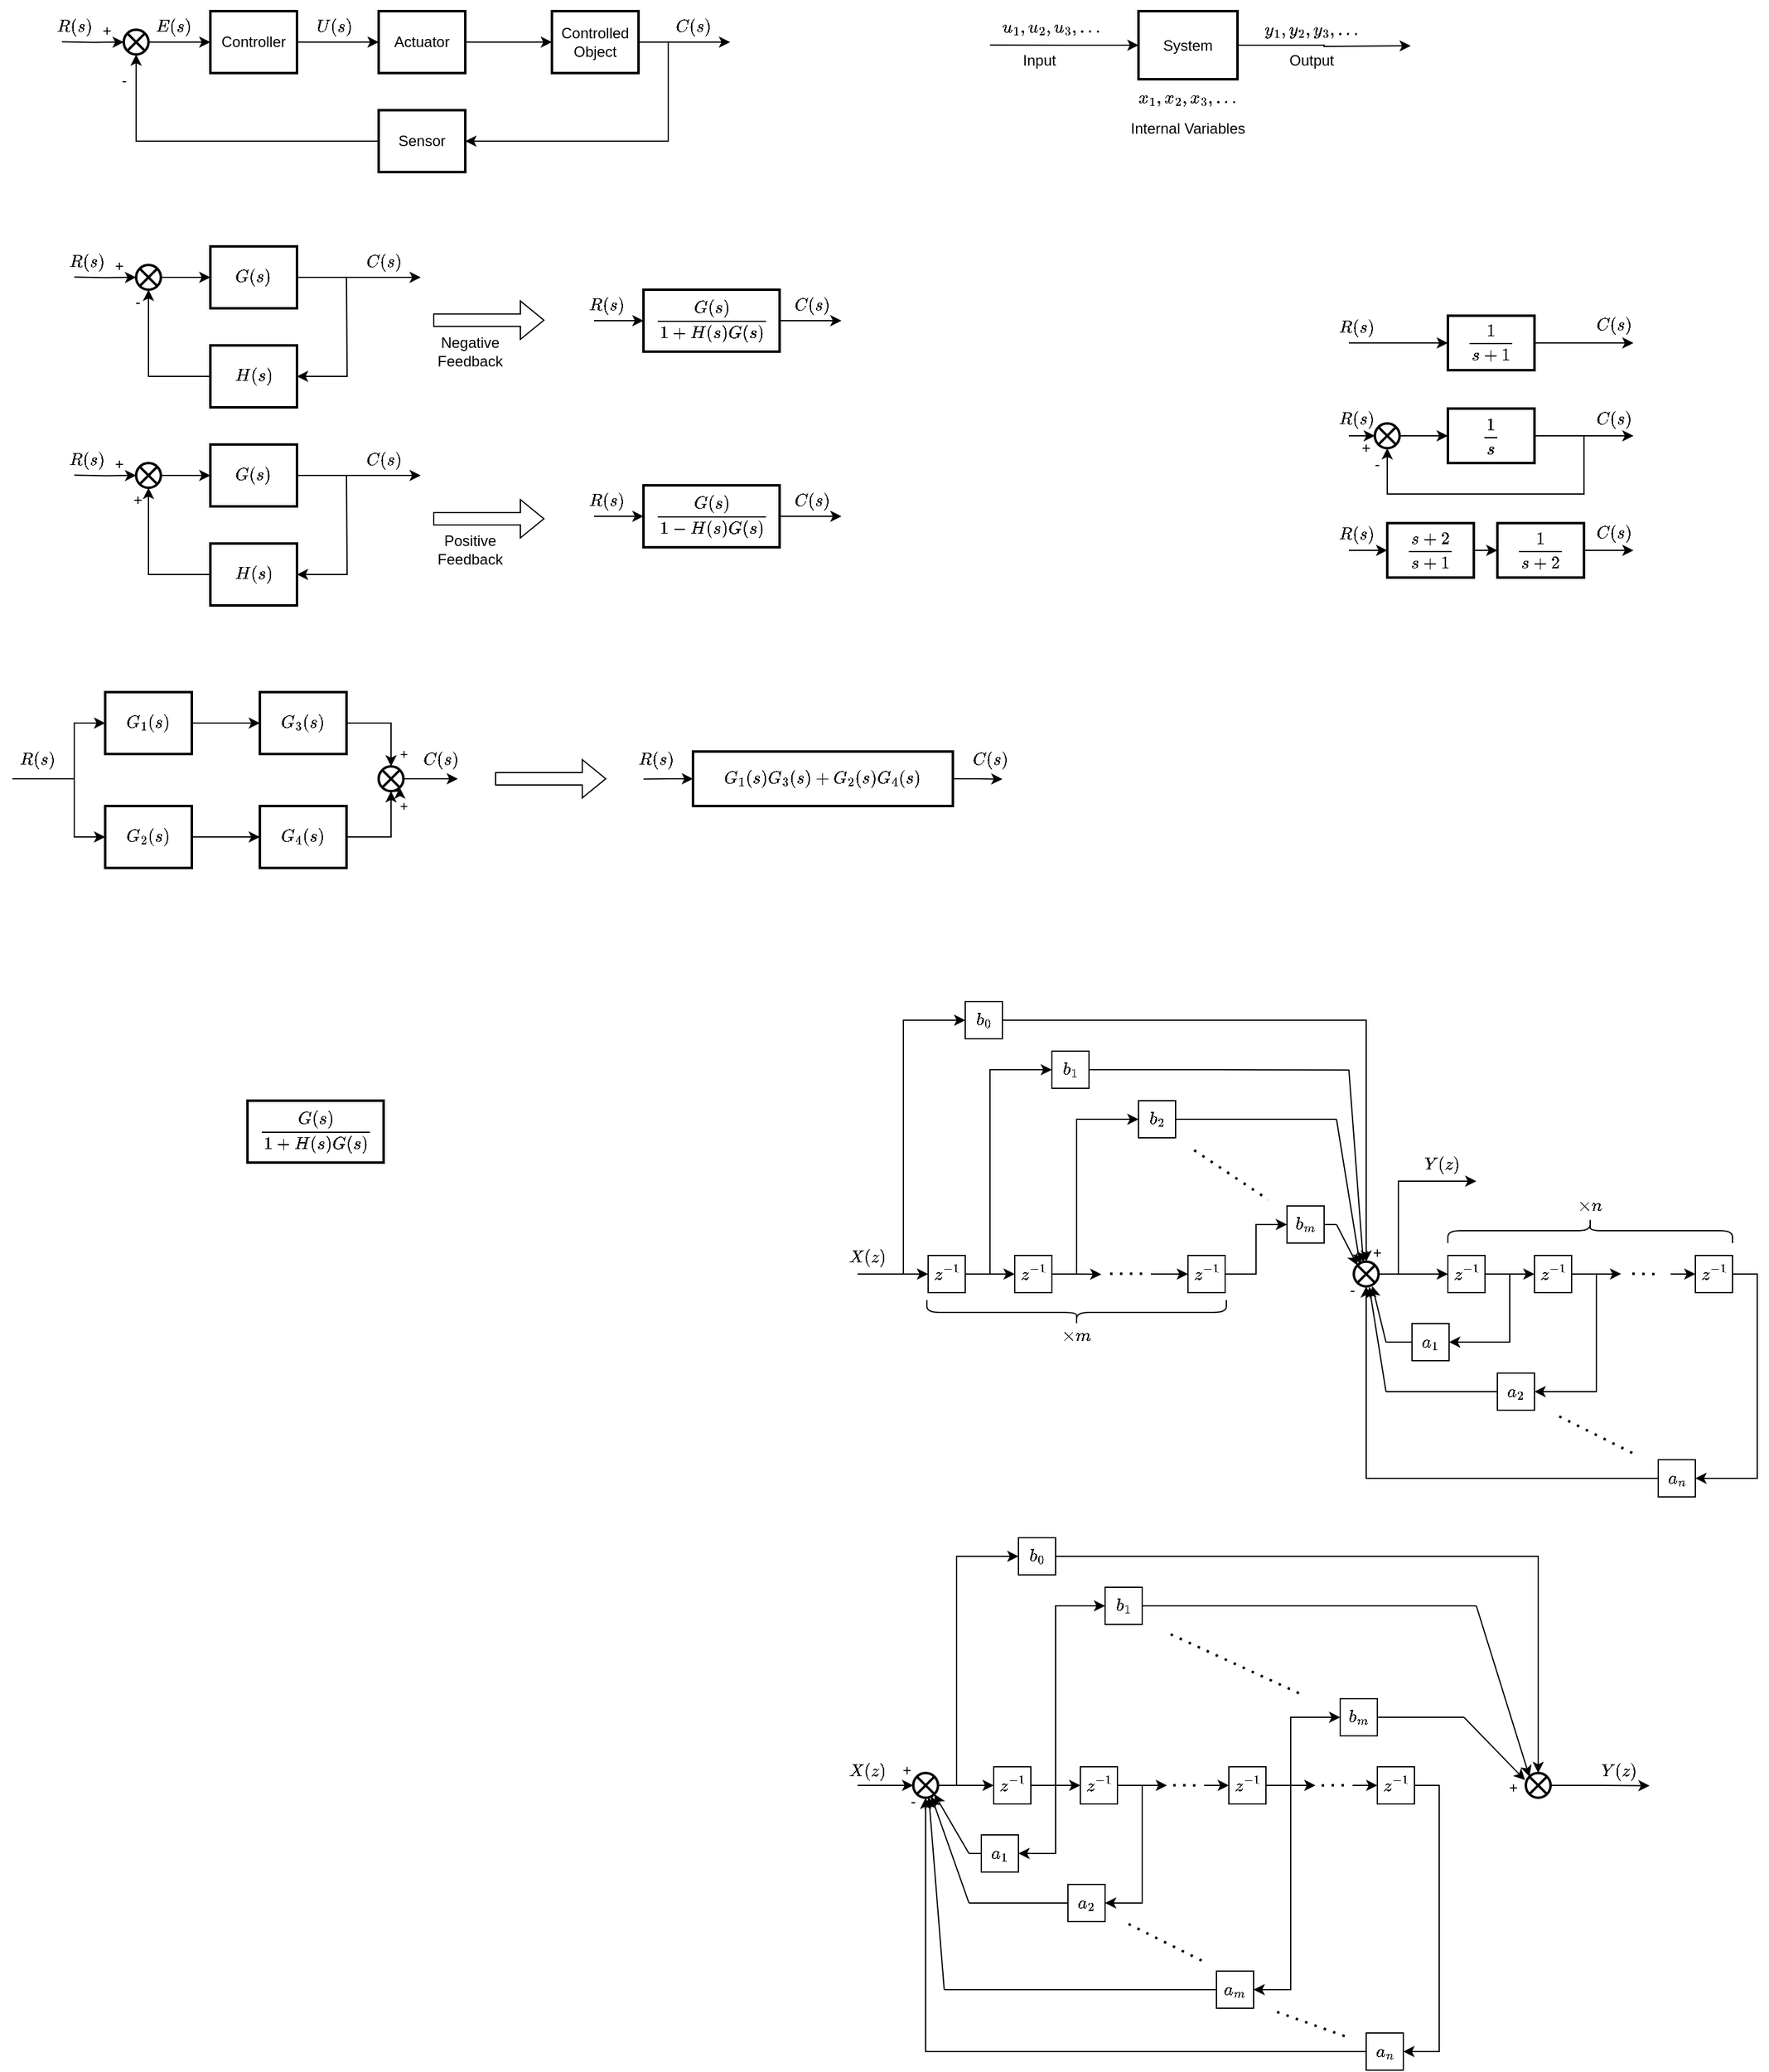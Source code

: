 <mxfile version="24.7.17">
  <diagram name="Page-1" id="eZozSH1ab-4q8oG6CQ6X">
    <mxGraphModel dx="1313" dy="786" grid="1" gridSize="10" guides="1" tooltips="1" connect="1" arrows="1" fold="1" page="1" pageScale="1" pageWidth="827" pageHeight="1169" math="1" shadow="0">
      <root>
        <mxCell id="0" />
        <mxCell id="1" parent="0" />
        <mxCell id="UkQXaxkB9uA2EVgWh16H-10" style="edgeStyle=orthogonalEdgeStyle;rounded=0;orthogonalLoop=1;jettySize=auto;html=1;exitX=1;exitY=0.5;exitDx=0;exitDy=0;" parent="1" source="UkQXaxkB9uA2EVgWh16H-1" edge="1">
          <mxGeometry relative="1" as="geometry">
            <mxPoint x="460" y="305" as="targetPoint" />
          </mxGeometry>
        </mxCell>
        <mxCell id="UkQXaxkB9uA2EVgWh16H-1" value="$$G(s)$$" style="rounded=0;whiteSpace=wrap;html=1;strokeWidth=2;" parent="1" vertex="1">
          <mxGeometry x="290" y="280" width="70" height="50" as="geometry" />
        </mxCell>
        <mxCell id="UkQXaxkB9uA2EVgWh16H-7" style="edgeStyle=orthogonalEdgeStyle;rounded=0;orthogonalLoop=1;jettySize=auto;html=1;exitX=0;exitY=0.5;exitDx=0;exitDy=0;entryX=0.5;entryY=1;entryDx=0;entryDy=0;" parent="1" source="UkQXaxkB9uA2EVgWh16H-3" target="UkQXaxkB9uA2EVgWh16H-5" edge="1">
          <mxGeometry relative="1" as="geometry" />
        </mxCell>
        <mxCell id="UkQXaxkB9uA2EVgWh16H-8" value="-" style="edgeLabel;html=1;align=center;verticalAlign=middle;resizable=0;points=[];fontSize=12;" parent="UkQXaxkB9uA2EVgWh16H-7" vertex="1" connectable="0">
          <mxGeometry x="0.565" y="3" relative="1" as="geometry">
            <mxPoint x="-6" y="-16" as="offset" />
          </mxGeometry>
        </mxCell>
        <mxCell id="UkQXaxkB9uA2EVgWh16H-11" style="edgeStyle=orthogonalEdgeStyle;rounded=0;orthogonalLoop=1;jettySize=auto;html=1;exitX=1;exitY=0.5;exitDx=0;exitDy=0;endArrow=none;endFill=0;startArrow=classic;startFill=1;" parent="1" source="UkQXaxkB9uA2EVgWh16H-3" edge="1">
          <mxGeometry relative="1" as="geometry">
            <mxPoint x="400" y="305" as="targetPoint" />
          </mxGeometry>
        </mxCell>
        <mxCell id="UkQXaxkB9uA2EVgWh16H-3" value="$$H(s)$$" style="rounded=0;whiteSpace=wrap;html=1;strokeWidth=2;" parent="1" vertex="1">
          <mxGeometry x="290" y="360" width="70" height="50" as="geometry" />
        </mxCell>
        <mxCell id="UkQXaxkB9uA2EVgWh16H-6" style="edgeStyle=orthogonalEdgeStyle;rounded=0;orthogonalLoop=1;jettySize=auto;html=1;exitX=1;exitY=0.5;exitDx=0;exitDy=0;" parent="1" source="UkQXaxkB9uA2EVgWh16H-5" target="UkQXaxkB9uA2EVgWh16H-1" edge="1">
          <mxGeometry relative="1" as="geometry" />
        </mxCell>
        <mxCell id="UkQXaxkB9uA2EVgWh16H-5" value="" style="shape=sumEllipse;perimeter=ellipsePerimeter;whiteSpace=wrap;html=1;backgroundOutline=1;strokeWidth=2;" parent="1" vertex="1">
          <mxGeometry x="230" y="295" width="20" height="20" as="geometry" />
        </mxCell>
        <mxCell id="UkQXaxkB9uA2EVgWh16H-9" style="edgeStyle=orthogonalEdgeStyle;rounded=0;orthogonalLoop=1;jettySize=auto;html=1;exitX=1;exitY=0.5;exitDx=0;exitDy=0;entryX=0;entryY=0.5;entryDx=0;entryDy=0;" parent="1" target="UkQXaxkB9uA2EVgWh16H-5" edge="1">
          <mxGeometry relative="1" as="geometry">
            <mxPoint x="180" y="304.71" as="sourcePoint" />
            <mxPoint x="220" y="304.71" as="targetPoint" />
          </mxGeometry>
        </mxCell>
        <mxCell id="UkQXaxkB9uA2EVgWh16H-16" value="&lt;font style=&quot;font-size: 12px;&quot;&gt;+&lt;/font&gt;" style="edgeLabel;html=1;align=center;verticalAlign=middle;resizable=0;points=[];" parent="UkQXaxkB9uA2EVgWh16H-9" vertex="1" connectable="0">
          <mxGeometry x="-0.041" y="1" relative="1" as="geometry">
            <mxPoint x="12" y="-8" as="offset" />
          </mxGeometry>
        </mxCell>
        <mxCell id="UkQXaxkB9uA2EVgWh16H-17" style="edgeStyle=orthogonalEdgeStyle;rounded=0;orthogonalLoop=1;jettySize=auto;html=1;exitX=1;exitY=0.5;exitDx=0;exitDy=0;" parent="1" source="UkQXaxkB9uA2EVgWh16H-18" edge="1">
          <mxGeometry relative="1" as="geometry">
            <mxPoint x="460" y="465" as="targetPoint" />
          </mxGeometry>
        </mxCell>
        <mxCell id="UkQXaxkB9uA2EVgWh16H-18" value="$$G(s)$$" style="rounded=0;whiteSpace=wrap;html=1;strokeWidth=2;" parent="1" vertex="1">
          <mxGeometry x="290" y="440" width="70" height="50" as="geometry" />
        </mxCell>
        <mxCell id="UkQXaxkB9uA2EVgWh16H-19" style="edgeStyle=orthogonalEdgeStyle;rounded=0;orthogonalLoop=1;jettySize=auto;html=1;exitX=0;exitY=0.5;exitDx=0;exitDy=0;entryX=0.5;entryY=1;entryDx=0;entryDy=0;" parent="1" source="UkQXaxkB9uA2EVgWh16H-22" target="UkQXaxkB9uA2EVgWh16H-24" edge="1">
          <mxGeometry relative="1" as="geometry" />
        </mxCell>
        <mxCell id="UkQXaxkB9uA2EVgWh16H-20" value="+" style="edgeLabel;html=1;align=center;verticalAlign=middle;resizable=0;points=[];fontSize=12;" parent="UkQXaxkB9uA2EVgWh16H-19" vertex="1" connectable="0">
          <mxGeometry x="0.565" y="3" relative="1" as="geometry">
            <mxPoint x="-6" y="-16" as="offset" />
          </mxGeometry>
        </mxCell>
        <mxCell id="UkQXaxkB9uA2EVgWh16H-21" style="edgeStyle=orthogonalEdgeStyle;rounded=0;orthogonalLoop=1;jettySize=auto;html=1;exitX=1;exitY=0.5;exitDx=0;exitDy=0;endArrow=none;endFill=0;startArrow=classic;startFill=1;" parent="1" source="UkQXaxkB9uA2EVgWh16H-22" edge="1">
          <mxGeometry relative="1" as="geometry">
            <mxPoint x="400" y="465" as="targetPoint" />
          </mxGeometry>
        </mxCell>
        <mxCell id="UkQXaxkB9uA2EVgWh16H-22" value="$$H(s)$$" style="rounded=0;whiteSpace=wrap;html=1;strokeWidth=2;" parent="1" vertex="1">
          <mxGeometry x="290" y="520" width="70" height="50" as="geometry" />
        </mxCell>
        <mxCell id="UkQXaxkB9uA2EVgWh16H-23" style="edgeStyle=orthogonalEdgeStyle;rounded=0;orthogonalLoop=1;jettySize=auto;html=1;exitX=1;exitY=0.5;exitDx=0;exitDy=0;" parent="1" source="UkQXaxkB9uA2EVgWh16H-24" target="UkQXaxkB9uA2EVgWh16H-18" edge="1">
          <mxGeometry relative="1" as="geometry" />
        </mxCell>
        <mxCell id="UkQXaxkB9uA2EVgWh16H-24" value="" style="shape=sumEllipse;perimeter=ellipsePerimeter;whiteSpace=wrap;html=1;backgroundOutline=1;strokeWidth=2;" parent="1" vertex="1">
          <mxGeometry x="230" y="455" width="20" height="20" as="geometry" />
        </mxCell>
        <mxCell id="UkQXaxkB9uA2EVgWh16H-25" style="edgeStyle=orthogonalEdgeStyle;rounded=0;orthogonalLoop=1;jettySize=auto;html=1;exitX=1;exitY=0.5;exitDx=0;exitDy=0;entryX=0;entryY=0.5;entryDx=0;entryDy=0;" parent="1" target="UkQXaxkB9uA2EVgWh16H-24" edge="1">
          <mxGeometry relative="1" as="geometry">
            <mxPoint x="180" y="464.71" as="sourcePoint" />
            <mxPoint x="220" y="464.71" as="targetPoint" />
          </mxGeometry>
        </mxCell>
        <mxCell id="UkQXaxkB9uA2EVgWh16H-26" value="&lt;font style=&quot;font-size: 12px;&quot;&gt;+&lt;/font&gt;" style="edgeLabel;html=1;align=center;verticalAlign=middle;resizable=0;points=[];" parent="UkQXaxkB9uA2EVgWh16H-25" vertex="1" connectable="0">
          <mxGeometry x="-0.041" y="1" relative="1" as="geometry">
            <mxPoint x="12" y="-8" as="offset" />
          </mxGeometry>
        </mxCell>
        <mxCell id="UkQXaxkB9uA2EVgWh16H-27" value="" style="shape=flexArrow;endArrow=classic;html=1;rounded=0;" parent="1" edge="1">
          <mxGeometry width="50" height="50" relative="1" as="geometry">
            <mxPoint x="470" y="339.58" as="sourcePoint" />
            <mxPoint x="560" y="339.58" as="targetPoint" />
          </mxGeometry>
        </mxCell>
        <mxCell id="UkQXaxkB9uA2EVgWh16H-28" style="edgeStyle=orthogonalEdgeStyle;rounded=0;orthogonalLoop=1;jettySize=auto;html=1;exitX=1;exitY=0.5;exitDx=0;exitDy=0;" parent="1" edge="1">
          <mxGeometry relative="1" as="geometry">
            <mxPoint x="800" y="340" as="targetPoint" />
            <mxPoint x="750" y="340" as="sourcePoint" />
          </mxGeometry>
        </mxCell>
        <mxCell id="UkQXaxkB9uA2EVgWh16H-48" value="" style="shape=flexArrow;endArrow=classic;html=1;rounded=0;" parent="1" edge="1">
          <mxGeometry width="50" height="50" relative="1" as="geometry">
            <mxPoint x="470" y="500" as="sourcePoint" />
            <mxPoint x="560" y="500" as="targetPoint" />
          </mxGeometry>
        </mxCell>
        <mxCell id="UkQXaxkB9uA2EVgWh16H-62" style="edgeStyle=orthogonalEdgeStyle;rounded=0;orthogonalLoop=1;jettySize=auto;html=1;exitX=1;exitY=0.5;exitDx=0;exitDy=0;entryX=0;entryY=0.5;entryDx=0;entryDy=0;" parent="1" source="UkQXaxkB9uA2EVgWh16H-50" target="UkQXaxkB9uA2EVgWh16H-59" edge="1">
          <mxGeometry relative="1" as="geometry">
            <mxPoint x="376" y="115" as="sourcePoint" />
          </mxGeometry>
        </mxCell>
        <mxCell id="UkQXaxkB9uA2EVgWh16H-50" value="Controller" style="rounded=0;whiteSpace=wrap;html=1;strokeWidth=2;" parent="1" vertex="1">
          <mxGeometry x="290" y="90" width="70" height="50" as="geometry" />
        </mxCell>
        <mxCell id="UkQXaxkB9uA2EVgWh16H-51" style="edgeStyle=orthogonalEdgeStyle;rounded=0;orthogonalLoop=1;jettySize=auto;html=1;exitX=0;exitY=0.5;exitDx=0;exitDy=0;entryX=0.5;entryY=1;entryDx=0;entryDy=0;" parent="1" source="UkQXaxkB9uA2EVgWh16H-54" target="UkQXaxkB9uA2EVgWh16H-56" edge="1">
          <mxGeometry relative="1" as="geometry" />
        </mxCell>
        <mxCell id="UkQXaxkB9uA2EVgWh16H-52" value="-" style="edgeLabel;html=1;align=center;verticalAlign=middle;resizable=0;points=[];fontSize=12;" parent="UkQXaxkB9uA2EVgWh16H-51" vertex="1" connectable="0">
          <mxGeometry x="0.565" y="3" relative="1" as="geometry">
            <mxPoint x="-7" y="-37" as="offset" />
          </mxGeometry>
        </mxCell>
        <mxCell id="UkQXaxkB9uA2EVgWh16H-66" style="edgeStyle=orthogonalEdgeStyle;rounded=0;orthogonalLoop=1;jettySize=auto;html=1;exitX=1;exitY=0.5;exitDx=0;exitDy=0;entryX=1;entryY=0.5;entryDx=0;entryDy=0;endArrow=none;endFill=0;startArrow=classic;startFill=1;" parent="1" source="UkQXaxkB9uA2EVgWh16H-54" target="UkQXaxkB9uA2EVgWh16H-60" edge="1">
          <mxGeometry relative="1" as="geometry">
            <Array as="points">
              <mxPoint x="660" y="195" />
              <mxPoint x="660" y="115" />
            </Array>
          </mxGeometry>
        </mxCell>
        <mxCell id="UkQXaxkB9uA2EVgWh16H-54" value="Sensor" style="rounded=0;whiteSpace=wrap;html=1;strokeWidth=2;" parent="1" vertex="1">
          <mxGeometry x="426" y="170" width="70" height="50" as="geometry" />
        </mxCell>
        <mxCell id="UkQXaxkB9uA2EVgWh16H-55" style="edgeStyle=orthogonalEdgeStyle;rounded=0;orthogonalLoop=1;jettySize=auto;html=1;exitX=1;exitY=0.5;exitDx=0;exitDy=0;" parent="1" source="UkQXaxkB9uA2EVgWh16H-56" target="UkQXaxkB9uA2EVgWh16H-50" edge="1">
          <mxGeometry relative="1" as="geometry" />
        </mxCell>
        <mxCell id="UkQXaxkB9uA2EVgWh16H-56" value="" style="shape=sumEllipse;perimeter=ellipsePerimeter;whiteSpace=wrap;html=1;backgroundOutline=1;strokeWidth=2;" parent="1" vertex="1">
          <mxGeometry x="220" y="105" width="20" height="20" as="geometry" />
        </mxCell>
        <mxCell id="UkQXaxkB9uA2EVgWh16H-57" style="edgeStyle=orthogonalEdgeStyle;rounded=0;orthogonalLoop=1;jettySize=auto;html=1;exitX=1;exitY=0.5;exitDx=0;exitDy=0;entryX=0;entryY=0.5;entryDx=0;entryDy=0;" parent="1" target="UkQXaxkB9uA2EVgWh16H-56" edge="1">
          <mxGeometry relative="1" as="geometry">
            <mxPoint x="170" y="114.71" as="sourcePoint" />
            <mxPoint x="210" y="114.71" as="targetPoint" />
          </mxGeometry>
        </mxCell>
        <mxCell id="UkQXaxkB9uA2EVgWh16H-58" value="&lt;font style=&quot;font-size: 12px;&quot;&gt;+&lt;/font&gt;" style="edgeLabel;html=1;align=center;verticalAlign=middle;resizable=0;points=[];" parent="UkQXaxkB9uA2EVgWh16H-57" vertex="1" connectable="0">
          <mxGeometry x="-0.041" y="1" relative="1" as="geometry">
            <mxPoint x="12" y="-8" as="offset" />
          </mxGeometry>
        </mxCell>
        <mxCell id="UkQXaxkB9uA2EVgWh16H-63" style="edgeStyle=orthogonalEdgeStyle;rounded=0;orthogonalLoop=1;jettySize=auto;html=1;exitX=1;exitY=0.5;exitDx=0;exitDy=0;entryX=0;entryY=0.5;entryDx=0;entryDy=0;" parent="1" source="UkQXaxkB9uA2EVgWh16H-59" target="UkQXaxkB9uA2EVgWh16H-60" edge="1">
          <mxGeometry relative="1" as="geometry" />
        </mxCell>
        <mxCell id="UkQXaxkB9uA2EVgWh16H-59" value="Actuator" style="rounded=0;whiteSpace=wrap;html=1;strokeWidth=2;" parent="1" vertex="1">
          <mxGeometry x="426" y="90" width="70" height="50" as="geometry" />
        </mxCell>
        <mxCell id="UkQXaxkB9uA2EVgWh16H-67" style="edgeStyle=orthogonalEdgeStyle;rounded=0;orthogonalLoop=1;jettySize=auto;html=1;exitX=1;exitY=0.5;exitDx=0;exitDy=0;" parent="1" source="UkQXaxkB9uA2EVgWh16H-60" edge="1">
          <mxGeometry relative="1" as="geometry">
            <mxPoint x="710" y="115" as="targetPoint" />
          </mxGeometry>
        </mxCell>
        <mxCell id="UkQXaxkB9uA2EVgWh16H-60" value="Controlled Object" style="rounded=0;whiteSpace=wrap;html=1;strokeWidth=2;" parent="1" vertex="1">
          <mxGeometry x="566" y="90" width="70" height="50" as="geometry" />
        </mxCell>
        <mxCell id="UkQXaxkB9uA2EVgWh16H-68" value="$$R(s)$$" style="text;html=1;align=center;verticalAlign=middle;whiteSpace=wrap;rounded=0;" parent="1" vertex="1">
          <mxGeometry x="150" y="88" width="60" height="30" as="geometry" />
        </mxCell>
        <mxCell id="UkQXaxkB9uA2EVgWh16H-69" value="$$C(s)$$" style="text;html=1;align=center;verticalAlign=middle;whiteSpace=wrap;rounded=0;" parent="1" vertex="1">
          <mxGeometry x="650" y="88" width="60" height="30" as="geometry" />
        </mxCell>
        <mxCell id="UkQXaxkB9uA2EVgWh16H-70" value="$$U(s)$$" style="text;html=1;align=center;verticalAlign=middle;whiteSpace=wrap;rounded=0;" parent="1" vertex="1">
          <mxGeometry x="360" y="88" width="60" height="30" as="geometry" />
        </mxCell>
        <mxCell id="UkQXaxkB9uA2EVgWh16H-71" value="$$E(s)$$" style="text;html=1;align=center;verticalAlign=middle;whiteSpace=wrap;rounded=0;" parent="1" vertex="1">
          <mxGeometry x="230" y="88" width="60" height="30" as="geometry" />
        </mxCell>
        <mxCell id="UkQXaxkB9uA2EVgWh16H-73" style="edgeStyle=orthogonalEdgeStyle;rounded=0;orthogonalLoop=1;jettySize=auto;html=1;exitX=0;exitY=0.5;exitDx=0;exitDy=0;strokeWidth=1;endArrow=none;endFill=0;startArrow=classic;startFill=1;" parent="1" source="UkQXaxkB9uA2EVgWh16H-72" edge="1">
          <mxGeometry relative="1" as="geometry">
            <mxPoint x="600" y="340" as="targetPoint" />
          </mxGeometry>
        </mxCell>
        <mxCell id="UkQXaxkB9uA2EVgWh16H-72" value="$$\frac{G(s)}{1+H(s)G(s)}$$" style="rounded=0;whiteSpace=wrap;html=1;strokeWidth=2;" parent="1" vertex="1">
          <mxGeometry x="640" y="315" width="110" height="50" as="geometry" />
        </mxCell>
        <mxCell id="UkQXaxkB9uA2EVgWh16H-74" value="$$R(s)$$" style="text;html=1;align=center;verticalAlign=middle;whiteSpace=wrap;rounded=0;" parent="1" vertex="1">
          <mxGeometry x="160" y="278" width="60" height="30" as="geometry" />
        </mxCell>
        <mxCell id="UkQXaxkB9uA2EVgWh16H-75" value="$$R(s)$$" style="text;html=1;align=center;verticalAlign=middle;whiteSpace=wrap;rounded=0;" parent="1" vertex="1">
          <mxGeometry x="160" y="438" width="60" height="30" as="geometry" />
        </mxCell>
        <mxCell id="UkQXaxkB9uA2EVgWh16H-76" value="$$C(s)$$" style="text;html=1;align=center;verticalAlign=middle;whiteSpace=wrap;rounded=0;" parent="1" vertex="1">
          <mxGeometry x="400" y="278" width="60" height="30" as="geometry" />
        </mxCell>
        <mxCell id="UkQXaxkB9uA2EVgWh16H-77" value="$$C(s)$$" style="text;html=1;align=center;verticalAlign=middle;whiteSpace=wrap;rounded=0;" parent="1" vertex="1">
          <mxGeometry x="400" y="438" width="60" height="30" as="geometry" />
        </mxCell>
        <mxCell id="UkQXaxkB9uA2EVgWh16H-78" value="$$R(s)$$" style="text;html=1;align=center;verticalAlign=middle;whiteSpace=wrap;rounded=0;" parent="1" vertex="1">
          <mxGeometry x="580" y="313" width="60" height="30" as="geometry" />
        </mxCell>
        <mxCell id="UkQXaxkB9uA2EVgWh16H-79" value="$$C(s)$$" style="text;html=1;align=center;verticalAlign=middle;whiteSpace=wrap;rounded=0;" parent="1" vertex="1">
          <mxGeometry x="746" y="313" width="60" height="30" as="geometry" />
        </mxCell>
        <mxCell id="UkQXaxkB9uA2EVgWh16H-80" style="edgeStyle=orthogonalEdgeStyle;rounded=0;orthogonalLoop=1;jettySize=auto;html=1;exitX=1;exitY=0.5;exitDx=0;exitDy=0;" parent="1" edge="1">
          <mxGeometry relative="1" as="geometry">
            <mxPoint x="800" y="498" as="targetPoint" />
            <mxPoint x="750" y="498" as="sourcePoint" />
          </mxGeometry>
        </mxCell>
        <mxCell id="UkQXaxkB9uA2EVgWh16H-81" style="edgeStyle=orthogonalEdgeStyle;rounded=0;orthogonalLoop=1;jettySize=auto;html=1;exitX=0;exitY=0.5;exitDx=0;exitDy=0;strokeWidth=1;endArrow=none;endFill=0;startArrow=classic;startFill=1;" parent="1" source="UkQXaxkB9uA2EVgWh16H-82" edge="1">
          <mxGeometry relative="1" as="geometry">
            <mxPoint x="600" y="498" as="targetPoint" />
          </mxGeometry>
        </mxCell>
        <mxCell id="UkQXaxkB9uA2EVgWh16H-82" value="$$\frac{G(s)}{1-H(s)G(s)}$$" style="rounded=0;whiteSpace=wrap;html=1;strokeWidth=2;" parent="1" vertex="1">
          <mxGeometry x="640" y="473" width="110" height="50" as="geometry" />
        </mxCell>
        <mxCell id="UkQXaxkB9uA2EVgWh16H-83" value="$$R(s)$$" style="text;html=1;align=center;verticalAlign=middle;whiteSpace=wrap;rounded=0;" parent="1" vertex="1">
          <mxGeometry x="580" y="471" width="60" height="30" as="geometry" />
        </mxCell>
        <mxCell id="UkQXaxkB9uA2EVgWh16H-84" value="$$C(s)$$" style="text;html=1;align=center;verticalAlign=middle;whiteSpace=wrap;rounded=0;" parent="1" vertex="1">
          <mxGeometry x="746" y="471" width="60" height="30" as="geometry" />
        </mxCell>
        <mxCell id="UkQXaxkB9uA2EVgWh16H-85" value="Negative Feedback" style="text;html=1;align=center;verticalAlign=middle;whiteSpace=wrap;rounded=0;" parent="1" vertex="1">
          <mxGeometry x="470" y="350" width="60" height="30" as="geometry" />
        </mxCell>
        <mxCell id="UkQXaxkB9uA2EVgWh16H-87" value="Positive Feedback" style="text;html=1;align=center;verticalAlign=middle;whiteSpace=wrap;rounded=0;" parent="1" vertex="1">
          <mxGeometry x="470" y="510" width="60" height="30" as="geometry" />
        </mxCell>
        <mxCell id="UkQXaxkB9uA2EVgWh16H-147" style="edgeStyle=orthogonalEdgeStyle;rounded=0;orthogonalLoop=1;jettySize=auto;html=1;exitX=1;exitY=0.5;exitDx=0;exitDy=0;entryX=0.5;entryY=1;entryDx=0;entryDy=0;" parent="1" source="UkQXaxkB9uA2EVgWh16H-128" target="UkQXaxkB9uA2EVgWh16H-144" edge="1">
          <mxGeometry relative="1" as="geometry" />
        </mxCell>
        <mxCell id="UkQXaxkB9uA2EVgWh16H-128" value="$$G_4(s)$$" style="rounded=0;whiteSpace=wrap;html=1;strokeWidth=2;" parent="1" vertex="1">
          <mxGeometry x="330" y="732" width="70" height="50" as="geometry" />
        </mxCell>
        <mxCell id="UkQXaxkB9uA2EVgWh16H-134" value="$$R(s)$$" style="text;html=1;align=center;verticalAlign=middle;whiteSpace=wrap;rounded=0;" parent="1" vertex="1">
          <mxGeometry x="120" y="680" width="60" height="30" as="geometry" />
        </mxCell>
        <mxCell id="UkQXaxkB9uA2EVgWh16H-135" value="$$C(s)$$" style="text;html=1;align=center;verticalAlign=middle;whiteSpace=wrap;rounded=0;" parent="1" vertex="1">
          <mxGeometry x="446" y="680" width="60" height="30" as="geometry" />
        </mxCell>
        <mxCell id="UkQXaxkB9uA2EVgWh16H-141" style="edgeStyle=orthogonalEdgeStyle;rounded=0;orthogonalLoop=1;jettySize=auto;html=1;exitX=0;exitY=0.5;exitDx=0;exitDy=0;entryX=0;entryY=0.5;entryDx=0;entryDy=0;startArrow=classic;startFill=1;" parent="1" source="UkQXaxkB9uA2EVgWh16H-136" target="UkQXaxkB9uA2EVgWh16H-138" edge="1">
          <mxGeometry relative="1" as="geometry">
            <Array as="points">
              <mxPoint x="180" y="665" />
              <mxPoint x="180" y="757" />
            </Array>
          </mxGeometry>
        </mxCell>
        <mxCell id="UkQXaxkB9uA2EVgWh16H-142" style="edgeStyle=orthogonalEdgeStyle;rounded=0;orthogonalLoop=1;jettySize=auto;html=1;exitX=1;exitY=0.5;exitDx=0;exitDy=0;entryX=0;entryY=0.5;entryDx=0;entryDy=0;" parent="1" source="UkQXaxkB9uA2EVgWh16H-136" target="UkQXaxkB9uA2EVgWh16H-137" edge="1">
          <mxGeometry relative="1" as="geometry" />
        </mxCell>
        <mxCell id="UkQXaxkB9uA2EVgWh16H-136" value="$$G_1(s)$$" style="rounded=0;whiteSpace=wrap;html=1;strokeWidth=2;" parent="1" vertex="1">
          <mxGeometry x="205" y="640" width="70" height="50" as="geometry" />
        </mxCell>
        <mxCell id="UkQXaxkB9uA2EVgWh16H-146" style="edgeStyle=orthogonalEdgeStyle;rounded=0;orthogonalLoop=1;jettySize=auto;html=1;exitX=1;exitY=0.5;exitDx=0;exitDy=0;entryX=0.5;entryY=0;entryDx=0;entryDy=0;" parent="1" source="UkQXaxkB9uA2EVgWh16H-137" target="UkQXaxkB9uA2EVgWh16H-144" edge="1">
          <mxGeometry relative="1" as="geometry" />
        </mxCell>
        <mxCell id="UkQXaxkB9uA2EVgWh16H-148" value="+" style="edgeLabel;html=1;align=center;verticalAlign=middle;resizable=0;points=[];" parent="UkQXaxkB9uA2EVgWh16H-146" vertex="1" connectable="0">
          <mxGeometry x="0.563" y="-1" relative="1" as="geometry">
            <mxPoint x="11" y="5" as="offset" />
          </mxGeometry>
        </mxCell>
        <mxCell id="UkQXaxkB9uA2EVgWh16H-137" value="$$G_3(s)$$" style="rounded=0;whiteSpace=wrap;html=1;strokeWidth=2;" parent="1" vertex="1">
          <mxGeometry x="330" y="640" width="70" height="50" as="geometry" />
        </mxCell>
        <mxCell id="UkQXaxkB9uA2EVgWh16H-143" style="edgeStyle=orthogonalEdgeStyle;rounded=0;orthogonalLoop=1;jettySize=auto;html=1;exitX=1;exitY=0.5;exitDx=0;exitDy=0;entryX=0;entryY=0.5;entryDx=0;entryDy=0;" parent="1" source="UkQXaxkB9uA2EVgWh16H-138" target="UkQXaxkB9uA2EVgWh16H-128" edge="1">
          <mxGeometry relative="1" as="geometry" />
        </mxCell>
        <mxCell id="UkQXaxkB9uA2EVgWh16H-138" value="$$G_2(s)$$" style="rounded=0;whiteSpace=wrap;html=1;strokeWidth=2;" parent="1" vertex="1">
          <mxGeometry x="205" y="732" width="70" height="50" as="geometry" />
        </mxCell>
        <mxCell id="UkQXaxkB9uA2EVgWh16H-140" value="" style="endArrow=none;html=1;rounded=0;endFill=0;" parent="1" edge="1">
          <mxGeometry width="50" height="50" relative="1" as="geometry">
            <mxPoint x="130" y="710" as="sourcePoint" />
            <mxPoint x="180" y="710" as="targetPoint" />
          </mxGeometry>
        </mxCell>
        <mxCell id="UkQXaxkB9uA2EVgWh16H-150" style="edgeStyle=orthogonalEdgeStyle;rounded=0;orthogonalLoop=1;jettySize=auto;html=1;exitX=1;exitY=0.5;exitDx=0;exitDy=0;" parent="1" source="UkQXaxkB9uA2EVgWh16H-144" edge="1">
          <mxGeometry relative="1" as="geometry">
            <mxPoint x="490" y="710" as="targetPoint" />
          </mxGeometry>
        </mxCell>
        <mxCell id="UkQXaxkB9uA2EVgWh16H-144" value="" style="shape=sumEllipse;perimeter=ellipsePerimeter;whiteSpace=wrap;html=1;backgroundOutline=1;strokeWidth=2;" parent="1" vertex="1">
          <mxGeometry x="426" y="700" width="20" height="20" as="geometry" />
        </mxCell>
        <mxCell id="UkQXaxkB9uA2EVgWh16H-149" value="+" style="edgeLabel;html=1;align=center;verticalAlign=middle;resizable=0;points=[];" parent="1" vertex="1" connectable="0">
          <mxGeometry x="446" y="731.998" as="geometry" />
        </mxCell>
        <mxCell id="UkQXaxkB9uA2EVgWh16H-152" value="" style="shape=flexArrow;endArrow=classic;html=1;rounded=0;" parent="1" edge="1">
          <mxGeometry width="50" height="50" relative="1" as="geometry">
            <mxPoint x="520" y="710" as="sourcePoint" />
            <mxPoint x="610" y="710" as="targetPoint" />
          </mxGeometry>
        </mxCell>
        <mxCell id="UkQXaxkB9uA2EVgWh16H-159" style="edgeStyle=orthogonalEdgeStyle;rounded=0;orthogonalLoop=1;jettySize=auto;html=1;exitX=0;exitY=0.5;exitDx=0;exitDy=0;endArrow=none;endFill=0;startArrow=classic;startFill=1;" parent="1" source="UkQXaxkB9uA2EVgWh16H-155" edge="1">
          <mxGeometry relative="1" as="geometry">
            <mxPoint x="640" y="710.286" as="targetPoint" />
          </mxGeometry>
        </mxCell>
        <mxCell id="UkQXaxkB9uA2EVgWh16H-160" style="edgeStyle=orthogonalEdgeStyle;rounded=0;orthogonalLoop=1;jettySize=auto;html=1;exitX=1;exitY=0.5;exitDx=0;exitDy=0;" parent="1" source="UkQXaxkB9uA2EVgWh16H-155" edge="1">
          <mxGeometry relative="1" as="geometry">
            <mxPoint x="930" y="710.286" as="targetPoint" />
          </mxGeometry>
        </mxCell>
        <mxCell id="UkQXaxkB9uA2EVgWh16H-155" value="$$G_1(s)G_3(s)+G_2(s)G_4(s)$$" style="rounded=0;whiteSpace=wrap;html=1;strokeWidth=2;" parent="1" vertex="1">
          <mxGeometry x="680" y="688" width="210" height="44" as="geometry" />
        </mxCell>
        <mxCell id="UkQXaxkB9uA2EVgWh16H-156" value="$$R(s)$$" style="text;html=1;align=center;verticalAlign=middle;whiteSpace=wrap;rounded=0;" parent="1" vertex="1">
          <mxGeometry x="620" y="680" width="60" height="30" as="geometry" />
        </mxCell>
        <mxCell id="UkQXaxkB9uA2EVgWh16H-157" value="$$C(s)$$" style="text;html=1;align=center;verticalAlign=middle;whiteSpace=wrap;rounded=0;" parent="1" vertex="1">
          <mxGeometry x="890" y="680" width="60" height="30" as="geometry" />
        </mxCell>
        <mxCell id="rGhkcVkYmC_GaPmJTlCG-3" style="edgeStyle=orthogonalEdgeStyle;rounded=0;orthogonalLoop=1;jettySize=auto;html=1;exitX=0;exitY=0.5;exitDx=0;exitDy=0;endArrow=none;endFill=0;startArrow=classic;startFill=1;" parent="1" source="rGhkcVkYmC_GaPmJTlCG-1" edge="1">
          <mxGeometry relative="1" as="geometry">
            <mxPoint x="920" y="117.357" as="targetPoint" />
            <mxPoint x="990" y="117.16" as="sourcePoint" />
          </mxGeometry>
        </mxCell>
        <mxCell id="rGhkcVkYmC_GaPmJTlCG-4" style="edgeStyle=orthogonalEdgeStyle;rounded=0;orthogonalLoop=1;jettySize=auto;html=1;exitX=1;exitY=0.5;exitDx=0;exitDy=0;" parent="1" source="rGhkcVkYmC_GaPmJTlCG-1" edge="1">
          <mxGeometry relative="1" as="geometry">
            <mxPoint x="1260" y="118" as="targetPoint" />
          </mxGeometry>
        </mxCell>
        <mxCell id="rGhkcVkYmC_GaPmJTlCG-1" value="System" style="rounded=0;whiteSpace=wrap;html=1;strokeWidth=2;" parent="1" vertex="1">
          <mxGeometry x="1040" y="90" width="80" height="55" as="geometry" />
        </mxCell>
        <mxCell id="rGhkcVkYmC_GaPmJTlCG-6" value="$$u_1, u_2, u_3,...$$" style="text;html=1;align=center;verticalAlign=middle;whiteSpace=wrap;rounded=0;" parent="1" vertex="1">
          <mxGeometry x="940" y="88" width="60" height="30" as="geometry" />
        </mxCell>
        <mxCell id="rGhkcVkYmC_GaPmJTlCG-8" value="$$y_1, y_2, y_3,...$$" style="text;html=1;align=center;verticalAlign=middle;whiteSpace=wrap;rounded=0;" parent="1" vertex="1">
          <mxGeometry x="1150" y="90" width="60" height="30" as="geometry" />
        </mxCell>
        <mxCell id="rGhkcVkYmC_GaPmJTlCG-9" value="$$x_1, x_2, x_3,...$$" style="text;html=1;align=center;verticalAlign=middle;whiteSpace=wrap;rounded=0;" parent="1" vertex="1">
          <mxGeometry x="1050" y="145" width="60" height="30" as="geometry" />
        </mxCell>
        <mxCell id="rGhkcVkYmC_GaPmJTlCG-10" value="Input" style="text;html=1;align=center;verticalAlign=middle;whiteSpace=wrap;rounded=0;" parent="1" vertex="1">
          <mxGeometry x="930" y="115" width="60" height="30" as="geometry" />
        </mxCell>
        <mxCell id="rGhkcVkYmC_GaPmJTlCG-11" value="Output" style="text;html=1;align=center;verticalAlign=middle;whiteSpace=wrap;rounded=0;" parent="1" vertex="1">
          <mxGeometry x="1150" y="115" width="60" height="30" as="geometry" />
        </mxCell>
        <mxCell id="rGhkcVkYmC_GaPmJTlCG-12" value="Internal Variables" style="text;html=1;align=center;verticalAlign=middle;whiteSpace=wrap;rounded=0;" parent="1" vertex="1">
          <mxGeometry x="1020" y="170" width="120" height="30" as="geometry" />
        </mxCell>
        <mxCell id="UHg4t45gdsU3CZebJ4l6-1" value="$$\frac{G(s)}{1+H(s)G(s)}$$" style="rounded=0;whiteSpace=wrap;html=1;strokeWidth=2;" parent="1" vertex="1">
          <mxGeometry x="320" y="970" width="110" height="50" as="geometry" />
        </mxCell>
        <mxCell id="UHg4t45gdsU3CZebJ4l6-5" style="edgeStyle=orthogonalEdgeStyle;rounded=0;orthogonalLoop=1;jettySize=auto;html=1;exitX=1;exitY=0.5;exitDx=0;exitDy=0;" parent="1" source="UHg4t45gdsU3CZebJ4l6-2" edge="1">
          <mxGeometry relative="1" as="geometry">
            <mxPoint x="1440" y="358" as="targetPoint" />
          </mxGeometry>
        </mxCell>
        <mxCell id="UHg4t45gdsU3CZebJ4l6-8" style="edgeStyle=orthogonalEdgeStyle;rounded=0;orthogonalLoop=1;jettySize=auto;html=1;exitX=0;exitY=0.5;exitDx=0;exitDy=0;endArrow=none;endFill=0;startArrow=classic;startFill=1;" parent="1" source="UHg4t45gdsU3CZebJ4l6-2" edge="1">
          <mxGeometry relative="1" as="geometry">
            <mxPoint x="1210" y="358" as="targetPoint" />
          </mxGeometry>
        </mxCell>
        <mxCell id="UHg4t45gdsU3CZebJ4l6-2" value="$$\frac{1}{s+1}$$" style="rounded=0;whiteSpace=wrap;html=1;strokeWidth=2;" parent="1" vertex="1">
          <mxGeometry x="1290" y="336" width="70" height="44" as="geometry" />
        </mxCell>
        <mxCell id="UHg4t45gdsU3CZebJ4l6-9" style="edgeStyle=orthogonalEdgeStyle;rounded=0;orthogonalLoop=1;jettySize=auto;html=1;exitX=1;exitY=0.5;exitDx=0;exitDy=0;" parent="1" source="UHg4t45gdsU3CZebJ4l6-4" edge="1">
          <mxGeometry relative="1" as="geometry">
            <mxPoint x="1440" y="433" as="targetPoint" />
          </mxGeometry>
        </mxCell>
        <mxCell id="UHg4t45gdsU3CZebJ4l6-10" style="edgeStyle=orthogonalEdgeStyle;rounded=0;orthogonalLoop=1;jettySize=auto;html=1;exitX=0;exitY=0.5;exitDx=0;exitDy=0;endArrow=none;endFill=0;startArrow=classic;startFill=1;entryX=1;entryY=0.5;entryDx=0;entryDy=0;" parent="1" source="UHg4t45gdsU3CZebJ4l6-4" target="UHg4t45gdsU3CZebJ4l6-11" edge="1">
          <mxGeometry relative="1" as="geometry">
            <mxPoint x="1220" y="432.857" as="targetPoint" />
          </mxGeometry>
        </mxCell>
        <mxCell id="UHg4t45gdsU3CZebJ4l6-12" style="edgeStyle=orthogonalEdgeStyle;rounded=0;orthogonalLoop=1;jettySize=auto;html=1;exitX=1;exitY=0.5;exitDx=0;exitDy=0;entryX=0.5;entryY=1;entryDx=0;entryDy=0;" parent="1" source="UHg4t45gdsU3CZebJ4l6-4" target="UHg4t45gdsU3CZebJ4l6-11" edge="1">
          <mxGeometry relative="1" as="geometry">
            <Array as="points">
              <mxPoint x="1400" y="433" />
              <mxPoint x="1400" y="480" />
              <mxPoint x="1241" y="480" />
            </Array>
          </mxGeometry>
        </mxCell>
        <mxCell id="UHg4t45gdsU3CZebJ4l6-4" value="$$\frac{1}{s}$$" style="rounded=0;whiteSpace=wrap;html=1;strokeWidth=2;" parent="1" vertex="1">
          <mxGeometry x="1290" y="411" width="70" height="44" as="geometry" />
        </mxCell>
        <mxCell id="UHg4t45gdsU3CZebJ4l6-20" style="edgeStyle=orthogonalEdgeStyle;rounded=0;orthogonalLoop=1;jettySize=auto;html=1;exitX=1;exitY=0.5;exitDx=0;exitDy=0;entryX=0;entryY=0.5;entryDx=0;entryDy=0;" parent="1" source="UHg4t45gdsU3CZebJ4l6-6" target="UHg4t45gdsU3CZebJ4l6-7" edge="1">
          <mxGeometry relative="1" as="geometry" />
        </mxCell>
        <mxCell id="UHg4t45gdsU3CZebJ4l6-22" style="edgeStyle=orthogonalEdgeStyle;rounded=0;orthogonalLoop=1;jettySize=auto;html=1;exitX=0;exitY=0.5;exitDx=0;exitDy=0;endArrow=none;endFill=0;startArrow=classic;startFill=1;" parent="1" source="UHg4t45gdsU3CZebJ4l6-6" edge="1">
          <mxGeometry relative="1" as="geometry">
            <mxPoint x="1210" y="525.5" as="targetPoint" />
          </mxGeometry>
        </mxCell>
        <mxCell id="UHg4t45gdsU3CZebJ4l6-6" value="$$\frac{s+2}{s+1}$$" style="rounded=0;whiteSpace=wrap;html=1;strokeWidth=2;" parent="1" vertex="1">
          <mxGeometry x="1241" y="503.5" width="70" height="44" as="geometry" />
        </mxCell>
        <mxCell id="UHg4t45gdsU3CZebJ4l6-21" style="edgeStyle=orthogonalEdgeStyle;rounded=0;orthogonalLoop=1;jettySize=auto;html=1;exitX=1;exitY=0.5;exitDx=0;exitDy=0;" parent="1" source="UHg4t45gdsU3CZebJ4l6-7" edge="1">
          <mxGeometry relative="1" as="geometry">
            <mxPoint x="1440" y="525.5" as="targetPoint" />
          </mxGeometry>
        </mxCell>
        <mxCell id="UHg4t45gdsU3CZebJ4l6-7" value="$$\frac{1}{s+2}$$" style="rounded=0;whiteSpace=wrap;html=1;strokeWidth=2;" parent="1" vertex="1">
          <mxGeometry x="1330" y="503.5" width="70" height="44" as="geometry" />
        </mxCell>
        <mxCell id="UHg4t45gdsU3CZebJ4l6-13" style="edgeStyle=orthogonalEdgeStyle;rounded=0;orthogonalLoop=1;jettySize=auto;html=1;exitX=0;exitY=0.5;exitDx=0;exitDy=0;endArrow=none;endFill=0;startArrow=classic;startFill=1;" parent="1" source="UHg4t45gdsU3CZebJ4l6-11" edge="1">
          <mxGeometry relative="1" as="geometry">
            <mxPoint x="1210" y="433.2" as="targetPoint" />
          </mxGeometry>
        </mxCell>
        <mxCell id="UHg4t45gdsU3CZebJ4l6-11" value="" style="shape=sumEllipse;perimeter=ellipsePerimeter;whiteSpace=wrap;html=1;backgroundOutline=1;strokeWidth=2;" parent="1" vertex="1">
          <mxGeometry x="1231" y="423" width="20" height="20" as="geometry" />
        </mxCell>
        <mxCell id="UHg4t45gdsU3CZebJ4l6-14" value="$$R(s)$$" style="text;html=1;align=center;verticalAlign=middle;whiteSpace=wrap;rounded=0;" parent="1" vertex="1">
          <mxGeometry x="1202" y="336" width="29" height="19" as="geometry" />
        </mxCell>
        <mxCell id="UHg4t45gdsU3CZebJ4l6-15" value="$$R(s)$$" style="text;html=1;align=center;verticalAlign=middle;whiteSpace=wrap;rounded=0;" parent="1" vertex="1">
          <mxGeometry x="1202" y="410" width="29" height="19" as="geometry" />
        </mxCell>
        <mxCell id="UHg4t45gdsU3CZebJ4l6-18" value="+" style="text;html=1;align=center;verticalAlign=middle;whiteSpace=wrap;rounded=0;" parent="1" vertex="1">
          <mxGeometry x="1219" y="440" width="10" height="5" as="geometry" />
        </mxCell>
        <mxCell id="UHg4t45gdsU3CZebJ4l6-19" value="-" style="text;html=1;align=center;verticalAlign=middle;whiteSpace=wrap;rounded=0;" parent="1" vertex="1">
          <mxGeometry x="1228" y="453.5" width="10" height="5" as="geometry" />
        </mxCell>
        <mxCell id="UHg4t45gdsU3CZebJ4l6-23" value="$$R(s)$$" style="text;html=1;align=center;verticalAlign=middle;whiteSpace=wrap;rounded=0;" parent="1" vertex="1">
          <mxGeometry x="1202" y="503.5" width="29" height="19" as="geometry" />
        </mxCell>
        <mxCell id="UHg4t45gdsU3CZebJ4l6-24" value="$$C(s)$$" style="text;html=1;align=center;verticalAlign=middle;whiteSpace=wrap;rounded=0;" parent="1" vertex="1">
          <mxGeometry x="1410" y="502.5" width="29" height="19" as="geometry" />
        </mxCell>
        <mxCell id="UHg4t45gdsU3CZebJ4l6-25" value="$$C(s)$$" style="text;html=1;align=center;verticalAlign=middle;whiteSpace=wrap;rounded=0;" parent="1" vertex="1">
          <mxGeometry x="1410" y="410" width="29" height="19" as="geometry" />
        </mxCell>
        <mxCell id="UHg4t45gdsU3CZebJ4l6-26" value="$$C(s)$$" style="text;html=1;align=center;verticalAlign=middle;whiteSpace=wrap;rounded=0;" parent="1" vertex="1">
          <mxGeometry x="1410" y="334" width="29" height="19" as="geometry" />
        </mxCell>
        <mxCell id="lEaGeOnB51mzF4V1aAJD-15" style="edgeStyle=orthogonalEdgeStyle;rounded=0;orthogonalLoop=1;jettySize=auto;html=1;exitX=1;exitY=0.5;exitDx=0;exitDy=0;" edge="1" parent="1" source="lEaGeOnB51mzF4V1aAJD-1">
          <mxGeometry relative="1" as="geometry">
            <mxPoint x="1010" y="1110.27" as="targetPoint" />
          </mxGeometry>
        </mxCell>
        <mxCell id="lEaGeOnB51mzF4V1aAJD-27" style="edgeStyle=orthogonalEdgeStyle;rounded=0;orthogonalLoop=1;jettySize=auto;html=1;exitX=1;exitY=0.5;exitDx=0;exitDy=0;entryX=0;entryY=0.5;entryDx=0;entryDy=0;" edge="1" parent="1" source="lEaGeOnB51mzF4V1aAJD-1" target="lEaGeOnB51mzF4V1aAJD-26">
          <mxGeometry relative="1" as="geometry">
            <Array as="points">
              <mxPoint x="990" y="1110" />
              <mxPoint x="990" y="985" />
            </Array>
          </mxGeometry>
        </mxCell>
        <mxCell id="lEaGeOnB51mzF4V1aAJD-1" value="$$z^{-1}$$" style="rounded=0;whiteSpace=wrap;html=1;strokeWidth=1;" vertex="1" parent="1">
          <mxGeometry x="940" y="1095" width="30" height="30" as="geometry" />
        </mxCell>
        <mxCell id="lEaGeOnB51mzF4V1aAJD-4" style="edgeStyle=orthogonalEdgeStyle;rounded=0;orthogonalLoop=1;jettySize=auto;html=1;exitX=1;exitY=0.5;exitDx=0;exitDy=0;entryX=0;entryY=0.5;entryDx=0;entryDy=0;" edge="1" parent="1" source="lEaGeOnB51mzF4V1aAJD-2" target="lEaGeOnB51mzF4V1aAJD-1">
          <mxGeometry relative="1" as="geometry" />
        </mxCell>
        <mxCell id="lEaGeOnB51mzF4V1aAJD-9" style="edgeStyle=orthogonalEdgeStyle;rounded=0;orthogonalLoop=1;jettySize=auto;html=1;exitX=0;exitY=0.5;exitDx=0;exitDy=0;endArrow=none;endFill=0;startArrow=classic;startFill=1;entryX=1;entryY=0.5;entryDx=0;entryDy=0;" edge="1" parent="1" source="lEaGeOnB51mzF4V1aAJD-2" target="lEaGeOnB51mzF4V1aAJD-20">
          <mxGeometry relative="1" as="geometry">
            <mxPoint x="790" y="1110" as="targetPoint" />
          </mxGeometry>
        </mxCell>
        <mxCell id="lEaGeOnB51mzF4V1aAJD-25" style="edgeStyle=orthogonalEdgeStyle;rounded=0;orthogonalLoop=1;jettySize=auto;html=1;exitX=1;exitY=0.5;exitDx=0;exitDy=0;entryX=0;entryY=0.5;entryDx=0;entryDy=0;" edge="1" parent="1" source="lEaGeOnB51mzF4V1aAJD-2" target="lEaGeOnB51mzF4V1aAJD-23">
          <mxGeometry relative="1" as="geometry">
            <Array as="points">
              <mxPoint x="920" y="1110" />
              <mxPoint x="920" y="945" />
            </Array>
          </mxGeometry>
        </mxCell>
        <mxCell id="lEaGeOnB51mzF4V1aAJD-2" value="$$z^{-1}$$" style="rounded=0;whiteSpace=wrap;html=1;strokeWidth=1;" vertex="1" parent="1">
          <mxGeometry x="870" y="1095" width="30" height="30" as="geometry" />
        </mxCell>
        <mxCell id="lEaGeOnB51mzF4V1aAJD-16" style="edgeStyle=orthogonalEdgeStyle;rounded=0;orthogonalLoop=1;jettySize=auto;html=1;exitX=0;exitY=0.5;exitDx=0;exitDy=0;endArrow=none;endFill=0;startArrow=classic;startFill=1;" edge="1" parent="1" source="lEaGeOnB51mzF4V1aAJD-6">
          <mxGeometry relative="1" as="geometry">
            <mxPoint x="1050" y="1110.27" as="targetPoint" />
          </mxGeometry>
        </mxCell>
        <mxCell id="lEaGeOnB51mzF4V1aAJD-30" style="edgeStyle=orthogonalEdgeStyle;rounded=0;orthogonalLoop=1;jettySize=auto;html=1;exitX=1;exitY=0.5;exitDx=0;exitDy=0;entryX=0;entryY=0.5;entryDx=0;entryDy=0;" edge="1" parent="1" source="lEaGeOnB51mzF4V1aAJD-6" target="lEaGeOnB51mzF4V1aAJD-29">
          <mxGeometry relative="1" as="geometry" />
        </mxCell>
        <mxCell id="lEaGeOnB51mzF4V1aAJD-6" value="$$z^{-1}$$" style="rounded=0;whiteSpace=wrap;html=1;strokeWidth=1;" vertex="1" parent="1">
          <mxGeometry x="1080" y="1095" width="30" height="30" as="geometry" />
        </mxCell>
        <mxCell id="lEaGeOnB51mzF4V1aAJD-10" style="edgeStyle=orthogonalEdgeStyle;rounded=0;orthogonalLoop=1;jettySize=auto;html=1;exitX=0.5;exitY=1;exitDx=0;exitDy=0;entryX=1;entryY=1;entryDx=0;entryDy=0;" edge="1" parent="1" source="UkQXaxkB9uA2EVgWh16H-144" target="UkQXaxkB9uA2EVgWh16H-144">
          <mxGeometry relative="1" as="geometry" />
        </mxCell>
        <mxCell id="lEaGeOnB51mzF4V1aAJD-39" style="edgeStyle=orthogonalEdgeStyle;rounded=0;orthogonalLoop=1;jettySize=auto;html=1;exitX=1;exitY=0.5;exitDx=0;exitDy=0;entryX=0;entryY=0.5;entryDx=0;entryDy=0;" edge="1" parent="1" source="lEaGeOnB51mzF4V1aAJD-12" target="lEaGeOnB51mzF4V1aAJD-38">
          <mxGeometry relative="1" as="geometry" />
        </mxCell>
        <mxCell id="lEaGeOnB51mzF4V1aAJD-62" style="edgeStyle=orthogonalEdgeStyle;rounded=0;orthogonalLoop=1;jettySize=auto;html=1;exitX=1;exitY=0.5;exitDx=0;exitDy=0;entryX=0;entryY=0.5;entryDx=0;entryDy=0;" edge="1" parent="1" source="lEaGeOnB51mzF4V1aAJD-12" target="lEaGeOnB51mzF4V1aAJD-63">
          <mxGeometry relative="1" as="geometry">
            <mxPoint x="1260" y="1030.0" as="targetPoint" />
            <Array as="points">
              <mxPoint x="1250" y="1110" />
              <mxPoint x="1250" y="1035" />
            </Array>
          </mxGeometry>
        </mxCell>
        <mxCell id="lEaGeOnB51mzF4V1aAJD-12" value="" style="shape=sumEllipse;perimeter=ellipsePerimeter;whiteSpace=wrap;html=1;backgroundOutline=1;strokeWidth=2;" vertex="1" parent="1">
          <mxGeometry x="1214" y="1100" width="20" height="20" as="geometry" />
        </mxCell>
        <mxCell id="lEaGeOnB51mzF4V1aAJD-17" value="" style="endArrow=none;dashed=1;html=1;dashPattern=1 3;strokeWidth=2;rounded=0;" edge="1" parent="1">
          <mxGeometry width="50" height="50" relative="1" as="geometry">
            <mxPoint x="1017" y="1109.73" as="sourcePoint" />
            <mxPoint x="1047" y="1109.73" as="targetPoint" />
          </mxGeometry>
        </mxCell>
        <mxCell id="lEaGeOnB51mzF4V1aAJD-18" value="$$X(z)$$" style="text;html=1;align=center;verticalAlign=middle;whiteSpace=wrap;rounded=0;fillColor=none;strokeColor=none;" vertex="1" parent="1">
          <mxGeometry x="806" y="1087" width="30" height="20" as="geometry" />
        </mxCell>
        <mxCell id="lEaGeOnB51mzF4V1aAJD-22" style="edgeStyle=orthogonalEdgeStyle;rounded=0;orthogonalLoop=1;jettySize=auto;html=1;exitX=1;exitY=0.5;exitDx=0;exitDy=0;entryX=0;entryY=0.5;entryDx=0;entryDy=0;" edge="1" parent="1" source="lEaGeOnB51mzF4V1aAJD-20" target="lEaGeOnB51mzF4V1aAJD-21">
          <mxGeometry relative="1" as="geometry">
            <Array as="points">
              <mxPoint x="850" y="1110" />
              <mxPoint x="850" y="905" />
            </Array>
          </mxGeometry>
        </mxCell>
        <mxCell id="lEaGeOnB51mzF4V1aAJD-20" value="" style="rounded=0;whiteSpace=wrap;html=1;strokeWidth=2;strokeColor=none;fillColor=none;" vertex="1" parent="1">
          <mxGeometry x="806" y="1105" width="7" height="10" as="geometry" />
        </mxCell>
        <mxCell id="lEaGeOnB51mzF4V1aAJD-159" style="edgeStyle=orthogonalEdgeStyle;rounded=0;orthogonalLoop=1;jettySize=auto;html=1;exitX=1;exitY=0.5;exitDx=0;exitDy=0;entryX=0.5;entryY=0;entryDx=0;entryDy=0;endSize=6;" edge="1" parent="1" source="lEaGeOnB51mzF4V1aAJD-21" target="lEaGeOnB51mzF4V1aAJD-12">
          <mxGeometry relative="1" as="geometry" />
        </mxCell>
        <mxCell id="lEaGeOnB51mzF4V1aAJD-21" value="$$b_0$$" style="rounded=0;whiteSpace=wrap;html=1;strokeWidth=1;" vertex="1" parent="1">
          <mxGeometry x="900" y="890" width="30" height="30" as="geometry" />
        </mxCell>
        <mxCell id="lEaGeOnB51mzF4V1aAJD-160" style="edgeStyle=orthogonalEdgeStyle;rounded=0;orthogonalLoop=1;jettySize=auto;html=1;exitX=1;exitY=0.5;exitDx=0;exitDy=0;endArrow=none;endFill=0;" edge="1" parent="1" source="lEaGeOnB51mzF4V1aAJD-23">
          <mxGeometry relative="1" as="geometry">
            <mxPoint x="1210" y="945.238" as="targetPoint" />
          </mxGeometry>
        </mxCell>
        <mxCell id="lEaGeOnB51mzF4V1aAJD-23" value="$$b_1$$" style="rounded=0;whiteSpace=wrap;html=1;strokeWidth=1;" vertex="1" parent="1">
          <mxGeometry x="970" y="930" width="30" height="30" as="geometry" />
        </mxCell>
        <mxCell id="lEaGeOnB51mzF4V1aAJD-162" style="edgeStyle=orthogonalEdgeStyle;rounded=0;orthogonalLoop=1;jettySize=auto;html=1;exitX=1;exitY=0.5;exitDx=0;exitDy=0;endArrow=none;endFill=0;" edge="1" parent="1" source="lEaGeOnB51mzF4V1aAJD-26">
          <mxGeometry relative="1" as="geometry">
            <mxPoint x="1200" y="985" as="targetPoint" />
          </mxGeometry>
        </mxCell>
        <mxCell id="lEaGeOnB51mzF4V1aAJD-26" value="$$b_2$$" style="rounded=0;whiteSpace=wrap;html=1;strokeWidth=1;" vertex="1" parent="1">
          <mxGeometry x="1040" y="970" width="30" height="30" as="geometry" />
        </mxCell>
        <mxCell id="lEaGeOnB51mzF4V1aAJD-166" style="edgeStyle=orthogonalEdgeStyle;rounded=0;orthogonalLoop=1;jettySize=auto;html=1;exitX=1;exitY=0.5;exitDx=0;exitDy=0;endArrow=none;endFill=0;" edge="1" parent="1" source="lEaGeOnB51mzF4V1aAJD-29">
          <mxGeometry relative="1" as="geometry">
            <mxPoint x="1200" y="1070" as="targetPoint" />
          </mxGeometry>
        </mxCell>
        <mxCell id="lEaGeOnB51mzF4V1aAJD-29" value="$$b_m$$" style="rounded=0;whiteSpace=wrap;html=1;strokeWidth=1;" vertex="1" parent="1">
          <mxGeometry x="1160" y="1055" width="30" height="30" as="geometry" />
        </mxCell>
        <mxCell id="lEaGeOnB51mzF4V1aAJD-36" value="" style="endArrow=none;dashed=1;html=1;dashPattern=1 3;strokeWidth=2;rounded=0;" edge="1" parent="1">
          <mxGeometry width="50" height="50" relative="1" as="geometry">
            <mxPoint x="1085" y="1010" as="sourcePoint" />
            <mxPoint x="1145" y="1050" as="targetPoint" />
          </mxGeometry>
        </mxCell>
        <mxCell id="lEaGeOnB51mzF4V1aAJD-169" style="edgeStyle=orthogonalEdgeStyle;rounded=0;orthogonalLoop=1;jettySize=auto;html=1;exitX=0;exitY=0.5;exitDx=0;exitDy=0;endArrow=none;endFill=0;" edge="1" parent="1" source="lEaGeOnB51mzF4V1aAJD-37">
          <mxGeometry relative="1" as="geometry">
            <mxPoint x="1240" y="1165" as="targetPoint" />
            <Array as="points">
              <mxPoint x="1240" y="1165" />
            </Array>
          </mxGeometry>
        </mxCell>
        <mxCell id="lEaGeOnB51mzF4V1aAJD-37" value="$$a_1$$" style="rounded=0;whiteSpace=wrap;html=1;strokeWidth=1;" vertex="1" parent="1">
          <mxGeometry x="1261" y="1150" width="30" height="30" as="geometry" />
        </mxCell>
        <mxCell id="lEaGeOnB51mzF4V1aAJD-41" style="edgeStyle=orthogonalEdgeStyle;rounded=0;orthogonalLoop=1;jettySize=auto;html=1;exitX=1;exitY=0.5;exitDx=0;exitDy=0;entryX=0;entryY=0.5;entryDx=0;entryDy=0;" edge="1" parent="1" source="lEaGeOnB51mzF4V1aAJD-38" target="lEaGeOnB51mzF4V1aAJD-40">
          <mxGeometry relative="1" as="geometry" />
        </mxCell>
        <mxCell id="lEaGeOnB51mzF4V1aAJD-51" style="edgeStyle=orthogonalEdgeStyle;rounded=0;orthogonalLoop=1;jettySize=auto;html=1;exitX=1;exitY=0.5;exitDx=0;exitDy=0;entryX=1;entryY=0.5;entryDx=0;entryDy=0;" edge="1" parent="1" source="lEaGeOnB51mzF4V1aAJD-38" target="lEaGeOnB51mzF4V1aAJD-37">
          <mxGeometry relative="1" as="geometry" />
        </mxCell>
        <mxCell id="lEaGeOnB51mzF4V1aAJD-38" value="$$z^{-1}$$" style="rounded=0;whiteSpace=wrap;html=1;strokeWidth=1;" vertex="1" parent="1">
          <mxGeometry x="1290" y="1095" width="30" height="30" as="geometry" />
        </mxCell>
        <mxCell id="lEaGeOnB51mzF4V1aAJD-45" style="edgeStyle=orthogonalEdgeStyle;rounded=0;orthogonalLoop=1;jettySize=auto;html=1;exitX=1;exitY=0.5;exitDx=0;exitDy=0;" edge="1" parent="1" source="lEaGeOnB51mzF4V1aAJD-40">
          <mxGeometry relative="1" as="geometry">
            <mxPoint x="1430" y="1109.909" as="targetPoint" />
          </mxGeometry>
        </mxCell>
        <mxCell id="lEaGeOnB51mzF4V1aAJD-52" style="edgeStyle=orthogonalEdgeStyle;rounded=0;orthogonalLoop=1;jettySize=auto;html=1;exitX=1;exitY=0.5;exitDx=0;exitDy=0;entryX=1;entryY=0.5;entryDx=0;entryDy=0;" edge="1" parent="1" source="lEaGeOnB51mzF4V1aAJD-40" target="lEaGeOnB51mzF4V1aAJD-42">
          <mxGeometry relative="1" as="geometry" />
        </mxCell>
        <mxCell id="lEaGeOnB51mzF4V1aAJD-40" value="$$z^{-1}$$" style="rounded=0;whiteSpace=wrap;html=1;strokeWidth=1;" vertex="1" parent="1">
          <mxGeometry x="1360" y="1095" width="30" height="30" as="geometry" />
        </mxCell>
        <mxCell id="lEaGeOnB51mzF4V1aAJD-170" style="edgeStyle=orthogonalEdgeStyle;rounded=0;orthogonalLoop=1;jettySize=auto;html=1;exitX=0;exitY=0.5;exitDx=0;exitDy=0;endArrow=none;endFill=0;" edge="1" parent="1" source="lEaGeOnB51mzF4V1aAJD-42">
          <mxGeometry relative="1" as="geometry">
            <mxPoint x="1240" y="1205" as="targetPoint" />
          </mxGeometry>
        </mxCell>
        <mxCell id="lEaGeOnB51mzF4V1aAJD-42" value="$$a_2$$" style="rounded=0;whiteSpace=wrap;html=1;strokeWidth=1;" vertex="1" parent="1">
          <mxGeometry x="1330" y="1190" width="30" height="30" as="geometry" />
        </mxCell>
        <mxCell id="lEaGeOnB51mzF4V1aAJD-46" style="edgeStyle=orthogonalEdgeStyle;rounded=0;orthogonalLoop=1;jettySize=auto;html=1;exitX=0;exitY=0.5;exitDx=0;exitDy=0;endArrow=none;endFill=0;startArrow=classic;startFill=1;" edge="1" parent="1" source="lEaGeOnB51mzF4V1aAJD-43">
          <mxGeometry relative="1" as="geometry">
            <mxPoint x="1470" y="1110" as="targetPoint" />
          </mxGeometry>
        </mxCell>
        <mxCell id="lEaGeOnB51mzF4V1aAJD-56" style="edgeStyle=orthogonalEdgeStyle;rounded=0;orthogonalLoop=1;jettySize=auto;html=1;exitX=1;exitY=0.5;exitDx=0;exitDy=0;entryX=1;entryY=0.5;entryDx=0;entryDy=0;" edge="1" parent="1" source="lEaGeOnB51mzF4V1aAJD-43" target="lEaGeOnB51mzF4V1aAJD-49">
          <mxGeometry relative="1" as="geometry" />
        </mxCell>
        <mxCell id="lEaGeOnB51mzF4V1aAJD-43" value="$$z^{-1}$$" style="rounded=0;whiteSpace=wrap;html=1;strokeWidth=1;" vertex="1" parent="1">
          <mxGeometry x="1490" y="1095" width="30" height="30" as="geometry" />
        </mxCell>
        <mxCell id="lEaGeOnB51mzF4V1aAJD-44" value="" style="endArrow=none;dashed=1;html=1;dashPattern=1 3;strokeWidth=2;rounded=0;" edge="1" parent="1">
          <mxGeometry width="50" height="50" relative="1" as="geometry">
            <mxPoint x="1439" y="1109.77" as="sourcePoint" />
            <mxPoint x="1460" y="1110" as="targetPoint" />
          </mxGeometry>
        </mxCell>
        <mxCell id="lEaGeOnB51mzF4V1aAJD-57" style="edgeStyle=orthogonalEdgeStyle;rounded=0;orthogonalLoop=1;jettySize=auto;html=1;exitX=0;exitY=0.5;exitDx=0;exitDy=0;entryX=0.5;entryY=1;entryDx=0;entryDy=0;" edge="1" parent="1" source="lEaGeOnB51mzF4V1aAJD-49" target="lEaGeOnB51mzF4V1aAJD-12">
          <mxGeometry relative="1" as="geometry" />
        </mxCell>
        <mxCell id="lEaGeOnB51mzF4V1aAJD-49" value="$$a_n$$" style="rounded=0;whiteSpace=wrap;html=1;strokeWidth=1;" vertex="1" parent="1">
          <mxGeometry x="1460" y="1260" width="30" height="30" as="geometry" />
        </mxCell>
        <mxCell id="lEaGeOnB51mzF4V1aAJD-54" value="" style="endArrow=none;dashed=1;html=1;dashPattern=1 3;strokeWidth=2;rounded=0;" edge="1" parent="1">
          <mxGeometry width="50" height="50" relative="1" as="geometry">
            <mxPoint x="1380" y="1225" as="sourcePoint" />
            <mxPoint x="1440" y="1255" as="targetPoint" />
          </mxGeometry>
        </mxCell>
        <mxCell id="lEaGeOnB51mzF4V1aAJD-60" value="-" style="text;html=1;align=center;verticalAlign=middle;whiteSpace=wrap;rounded=0;" vertex="1" parent="1">
          <mxGeometry x="1208" y="1120" width="10" height="5" as="geometry" />
        </mxCell>
        <mxCell id="lEaGeOnB51mzF4V1aAJD-63" value="" style="rounded=0;whiteSpace=wrap;html=1;strokeWidth=2;strokeColor=none;fillColor=none;" vertex="1" parent="1">
          <mxGeometry x="1313" y="1030" width="7" height="10" as="geometry" />
        </mxCell>
        <mxCell id="lEaGeOnB51mzF4V1aAJD-65" value="$$Y(z)$$" style="text;html=1;align=center;verticalAlign=middle;whiteSpace=wrap;rounded=0;fillColor=none;strokeColor=none;" vertex="1" parent="1">
          <mxGeometry x="1270" y="1012" width="30" height="20" as="geometry" />
        </mxCell>
        <mxCell id="lEaGeOnB51mzF4V1aAJD-75" style="edgeStyle=orthogonalEdgeStyle;rounded=0;orthogonalLoop=1;jettySize=auto;html=1;exitX=1;exitY=0.5;exitDx=0;exitDy=0;entryX=0;entryY=0.5;entryDx=0;entryDy=0;" edge="1" parent="1" source="lEaGeOnB51mzF4V1aAJD-66" target="lEaGeOnB51mzF4V1aAJD-68">
          <mxGeometry relative="1" as="geometry" />
        </mxCell>
        <mxCell id="lEaGeOnB51mzF4V1aAJD-96" style="edgeStyle=orthogonalEdgeStyle;rounded=0;orthogonalLoop=1;jettySize=auto;html=1;exitX=1;exitY=0.5;exitDx=0;exitDy=0;entryX=0;entryY=0.5;entryDx=0;entryDy=0;" edge="1" parent="1" source="lEaGeOnB51mzF4V1aAJD-66" target="lEaGeOnB51mzF4V1aAJD-95">
          <mxGeometry relative="1" as="geometry">
            <Array as="points">
              <mxPoint x="893" y="1523" />
              <mxPoint x="893" y="1338" />
            </Array>
          </mxGeometry>
        </mxCell>
        <mxCell id="lEaGeOnB51mzF4V1aAJD-66" value="" style="shape=sumEllipse;perimeter=ellipsePerimeter;whiteSpace=wrap;html=1;backgroundOutline=1;strokeWidth=2;" vertex="1" parent="1">
          <mxGeometry x="858" y="1513" width="20" height="20" as="geometry" />
        </mxCell>
        <mxCell id="lEaGeOnB51mzF4V1aAJD-79" style="edgeStyle=orthogonalEdgeStyle;rounded=0;orthogonalLoop=1;jettySize=auto;html=1;exitX=1;exitY=0.5;exitDx=0;exitDy=0;entryX=0;entryY=0.5;entryDx=0;entryDy=0;" edge="1" parent="1" source="lEaGeOnB51mzF4V1aAJD-68" target="lEaGeOnB51mzF4V1aAJD-76">
          <mxGeometry relative="1" as="geometry" />
        </mxCell>
        <mxCell id="lEaGeOnB51mzF4V1aAJD-90" style="edgeStyle=orthogonalEdgeStyle;rounded=0;orthogonalLoop=1;jettySize=auto;html=1;exitX=1;exitY=0.5;exitDx=0;exitDy=0;entryX=1;entryY=0.5;entryDx=0;entryDy=0;" edge="1" parent="1" source="lEaGeOnB51mzF4V1aAJD-68" target="lEaGeOnB51mzF4V1aAJD-84">
          <mxGeometry relative="1" as="geometry" />
        </mxCell>
        <mxCell id="lEaGeOnB51mzF4V1aAJD-103" style="edgeStyle=orthogonalEdgeStyle;rounded=0;orthogonalLoop=1;jettySize=auto;html=1;exitX=1;exitY=0.5;exitDx=0;exitDy=0;entryX=0;entryY=0.5;entryDx=0;entryDy=0;" edge="1" parent="1" source="lEaGeOnB51mzF4V1aAJD-68" target="lEaGeOnB51mzF4V1aAJD-97">
          <mxGeometry relative="1" as="geometry">
            <Array as="points">
              <mxPoint x="973" y="1523" />
              <mxPoint x="973" y="1378" />
            </Array>
          </mxGeometry>
        </mxCell>
        <mxCell id="lEaGeOnB51mzF4V1aAJD-68" value="$$z^{-1}$$" style="rounded=0;whiteSpace=wrap;html=1;strokeWidth=1;" vertex="1" parent="1">
          <mxGeometry x="923" y="1508" width="30" height="30" as="geometry" />
        </mxCell>
        <mxCell id="lEaGeOnB51mzF4V1aAJD-69" value="" style="shape=curlyBracket;whiteSpace=wrap;html=1;rounded=1;flipH=1;labelPosition=right;verticalLabelPosition=middle;align=left;verticalAlign=middle;rotation=90;" vertex="1" parent="1">
          <mxGeometry x="980" y="1020" width="20" height="242" as="geometry" />
        </mxCell>
        <mxCell id="lEaGeOnB51mzF4V1aAJD-72" value="" style="shape=curlyBracket;whiteSpace=wrap;html=1;rounded=1;flipH=1;labelPosition=right;verticalLabelPosition=middle;align=left;verticalAlign=middle;rotation=-90;" vertex="1" parent="1">
          <mxGeometry x="1395" y="960" width="20" height="230" as="geometry" />
        </mxCell>
        <mxCell id="lEaGeOnB51mzF4V1aAJD-73" value="$$\times m$$" style="text;html=1;align=center;verticalAlign=middle;whiteSpace=wrap;rounded=0;fillColor=none;strokeColor=none;" vertex="1" parent="1">
          <mxGeometry x="975" y="1150" width="30" height="20" as="geometry" />
        </mxCell>
        <mxCell id="lEaGeOnB51mzF4V1aAJD-74" value="$$\times n$$" style="text;html=1;align=center;verticalAlign=middle;whiteSpace=wrap;rounded=0;fillColor=none;strokeColor=none;" vertex="1" parent="1">
          <mxGeometry x="1390" y="1045" width="30" height="20" as="geometry" />
        </mxCell>
        <mxCell id="lEaGeOnB51mzF4V1aAJD-80" style="edgeStyle=orthogonalEdgeStyle;rounded=0;orthogonalLoop=1;jettySize=auto;html=1;exitX=1;exitY=0.5;exitDx=0;exitDy=0;entryX=0;entryY=0.5;entryDx=0;entryDy=0;" edge="1" parent="1" source="lEaGeOnB51mzF4V1aAJD-76">
          <mxGeometry relative="1" as="geometry">
            <mxPoint x="1063" y="1523" as="targetPoint" />
          </mxGeometry>
        </mxCell>
        <mxCell id="lEaGeOnB51mzF4V1aAJD-93" style="edgeStyle=orthogonalEdgeStyle;rounded=0;orthogonalLoop=1;jettySize=auto;html=1;exitX=1;exitY=0.5;exitDx=0;exitDy=0;entryX=1;entryY=0.5;entryDx=0;entryDy=0;" edge="1" parent="1" source="lEaGeOnB51mzF4V1aAJD-76" target="lEaGeOnB51mzF4V1aAJD-88">
          <mxGeometry relative="1" as="geometry" />
        </mxCell>
        <mxCell id="lEaGeOnB51mzF4V1aAJD-76" value="$$z^{-1}$$" style="rounded=0;whiteSpace=wrap;html=1;strokeWidth=1;" vertex="1" parent="1">
          <mxGeometry x="993" y="1508" width="30" height="30" as="geometry" />
        </mxCell>
        <mxCell id="lEaGeOnB51mzF4V1aAJD-111" style="edgeStyle=orthogonalEdgeStyle;rounded=0;orthogonalLoop=1;jettySize=auto;html=1;exitX=0;exitY=0.5;exitDx=0;exitDy=0;endArrow=none;endFill=0;startArrow=classic;startFill=1;" edge="1" parent="1" source="lEaGeOnB51mzF4V1aAJD-83">
          <mxGeometry relative="1" as="geometry">
            <mxPoint x="1213" y="1523" as="targetPoint" />
          </mxGeometry>
        </mxCell>
        <mxCell id="lEaGeOnB51mzF4V1aAJD-113" style="edgeStyle=orthogonalEdgeStyle;rounded=0;orthogonalLoop=1;jettySize=auto;html=1;exitX=1;exitY=0.5;exitDx=0;exitDy=0;entryX=1;entryY=0.5;entryDx=0;entryDy=0;" edge="1" parent="1" source="lEaGeOnB51mzF4V1aAJD-83" target="lEaGeOnB51mzF4V1aAJD-112">
          <mxGeometry relative="1" as="geometry" />
        </mxCell>
        <mxCell id="lEaGeOnB51mzF4V1aAJD-83" value="$$z^{-1}$$" style="rounded=0;whiteSpace=wrap;html=1;strokeWidth=1;" vertex="1" parent="1">
          <mxGeometry x="1233" y="1508" width="30" height="30" as="geometry" />
        </mxCell>
        <mxCell id="lEaGeOnB51mzF4V1aAJD-190" style="edgeStyle=orthogonalEdgeStyle;rounded=0;orthogonalLoop=1;jettySize=auto;html=1;exitX=0;exitY=0.5;exitDx=0;exitDy=0;endArrow=none;endFill=0;" edge="1" parent="1" source="lEaGeOnB51mzF4V1aAJD-84">
          <mxGeometry relative="1" as="geometry">
            <mxPoint x="903" y="1577.957" as="targetPoint" />
          </mxGeometry>
        </mxCell>
        <mxCell id="lEaGeOnB51mzF4V1aAJD-84" value="$$a_1$$" style="rounded=0;whiteSpace=wrap;html=1;strokeWidth=1;" vertex="1" parent="1">
          <mxGeometry x="913" y="1563" width="30" height="30" as="geometry" />
        </mxCell>
        <mxCell id="lEaGeOnB51mzF4V1aAJD-86" style="edgeStyle=orthogonalEdgeStyle;rounded=0;orthogonalLoop=1;jettySize=auto;html=1;exitX=1;exitY=0.5;exitDx=0;exitDy=0;entryX=0;entryY=0.5;entryDx=0;entryDy=0;" edge="1" parent="1" source="lEaGeOnB51mzF4V1aAJD-85" target="lEaGeOnB51mzF4V1aAJD-66">
          <mxGeometry relative="1" as="geometry" />
        </mxCell>
        <mxCell id="lEaGeOnB51mzF4V1aAJD-85" value="" style="rounded=0;whiteSpace=wrap;html=1;strokeWidth=2;strokeColor=none;fillColor=none;" vertex="1" parent="1">
          <mxGeometry x="806" y="1518" width="7" height="10" as="geometry" />
        </mxCell>
        <mxCell id="lEaGeOnB51mzF4V1aAJD-87" value="$$X(z)$$" style="text;html=1;align=center;verticalAlign=middle;whiteSpace=wrap;rounded=0;fillColor=none;strokeColor=none;" vertex="1" parent="1">
          <mxGeometry x="806" y="1502" width="30" height="20" as="geometry" />
        </mxCell>
        <mxCell id="lEaGeOnB51mzF4V1aAJD-178" style="edgeStyle=orthogonalEdgeStyle;rounded=0;orthogonalLoop=1;jettySize=auto;html=1;exitX=0;exitY=0.5;exitDx=0;exitDy=0;endArrow=none;endFill=0;" edge="1" parent="1" source="lEaGeOnB51mzF4V1aAJD-88">
          <mxGeometry relative="1" as="geometry">
            <mxPoint x="903" y="1618" as="targetPoint" />
          </mxGeometry>
        </mxCell>
        <mxCell id="lEaGeOnB51mzF4V1aAJD-88" value="$$a_2$$" style="rounded=0;whiteSpace=wrap;html=1;strokeWidth=1;" vertex="1" parent="1">
          <mxGeometry x="983" y="1603" width="30" height="30" as="geometry" />
        </mxCell>
        <mxCell id="lEaGeOnB51mzF4V1aAJD-129" style="edgeStyle=orthogonalEdgeStyle;rounded=0;orthogonalLoop=1;jettySize=auto;html=1;exitX=1;exitY=0.5;exitDx=0;exitDy=0;entryX=0.5;entryY=0;entryDx=0;entryDy=0;" edge="1" parent="1" source="lEaGeOnB51mzF4V1aAJD-95" target="lEaGeOnB51mzF4V1aAJD-127">
          <mxGeometry relative="1" as="geometry" />
        </mxCell>
        <mxCell id="lEaGeOnB51mzF4V1aAJD-95" value="$$b_0$$" style="rounded=0;whiteSpace=wrap;html=1;strokeWidth=1;" vertex="1" parent="1">
          <mxGeometry x="943" y="1323" width="30" height="30" as="geometry" />
        </mxCell>
        <mxCell id="lEaGeOnB51mzF4V1aAJD-130" style="edgeStyle=orthogonalEdgeStyle;rounded=0;orthogonalLoop=1;jettySize=auto;html=1;exitX=1;exitY=0.5;exitDx=0;exitDy=0;endArrow=none;endFill=0;" edge="1" parent="1" source="lEaGeOnB51mzF4V1aAJD-97">
          <mxGeometry relative="1" as="geometry">
            <mxPoint x="1313" y="1378" as="targetPoint" />
          </mxGeometry>
        </mxCell>
        <mxCell id="lEaGeOnB51mzF4V1aAJD-97" value="$$b_1$$" style="rounded=0;whiteSpace=wrap;html=1;strokeWidth=1;" vertex="1" parent="1">
          <mxGeometry x="1013" y="1363" width="30" height="30" as="geometry" />
        </mxCell>
        <mxCell id="lEaGeOnB51mzF4V1aAJD-110" value="" style="endArrow=none;dashed=1;html=1;dashPattern=1 3;strokeWidth=2;rounded=0;" edge="1" parent="1">
          <mxGeometry width="50" height="50" relative="1" as="geometry">
            <mxPoint x="1068" y="1522.84" as="sourcePoint" />
            <mxPoint x="1091" y="1523.03" as="targetPoint" />
          </mxGeometry>
        </mxCell>
        <mxCell id="lEaGeOnB51mzF4V1aAJD-114" style="edgeStyle=orthogonalEdgeStyle;rounded=0;orthogonalLoop=1;jettySize=auto;html=1;exitX=0;exitY=0.5;exitDx=0;exitDy=0;entryX=0.5;entryY=1;entryDx=0;entryDy=0;" edge="1" parent="1" source="lEaGeOnB51mzF4V1aAJD-112" target="lEaGeOnB51mzF4V1aAJD-66">
          <mxGeometry relative="1" as="geometry" />
        </mxCell>
        <mxCell id="lEaGeOnB51mzF4V1aAJD-112" value="$$a_n$$" style="rounded=0;whiteSpace=wrap;html=1;strokeWidth=1;" vertex="1" parent="1">
          <mxGeometry x="1224" y="1723" width="30" height="30" as="geometry" />
        </mxCell>
        <mxCell id="lEaGeOnB51mzF4V1aAJD-118" style="edgeStyle=orthogonalEdgeStyle;rounded=0;orthogonalLoop=1;jettySize=auto;html=1;exitX=1;exitY=0.5;exitDx=0;exitDy=0;" edge="1" parent="1" source="lEaGeOnB51mzF4V1aAJD-115">
          <mxGeometry relative="1" as="geometry">
            <mxPoint x="1183" y="1523" as="targetPoint" />
          </mxGeometry>
        </mxCell>
        <mxCell id="lEaGeOnB51mzF4V1aAJD-121" style="edgeStyle=orthogonalEdgeStyle;rounded=0;orthogonalLoop=1;jettySize=auto;html=1;exitX=1;exitY=0.5;exitDx=0;exitDy=0;entryX=0;entryY=0.5;entryDx=0;entryDy=0;" edge="1" parent="1" source="lEaGeOnB51mzF4V1aAJD-115" target="lEaGeOnB51mzF4V1aAJD-119">
          <mxGeometry relative="1" as="geometry">
            <Array as="points">
              <mxPoint x="1163" y="1523" />
              <mxPoint x="1163" y="1468" />
            </Array>
          </mxGeometry>
        </mxCell>
        <mxCell id="lEaGeOnB51mzF4V1aAJD-122" style="edgeStyle=orthogonalEdgeStyle;rounded=0;orthogonalLoop=1;jettySize=auto;html=1;exitX=0;exitY=0.5;exitDx=0;exitDy=0;endArrow=none;endFill=0;startArrow=classic;startFill=1;" edge="1" parent="1" source="lEaGeOnB51mzF4V1aAJD-115">
          <mxGeometry relative="1" as="geometry">
            <mxPoint x="1093" y="1522.875" as="targetPoint" />
          </mxGeometry>
        </mxCell>
        <mxCell id="lEaGeOnB51mzF4V1aAJD-188" style="edgeStyle=orthogonalEdgeStyle;rounded=0;orthogonalLoop=1;jettySize=auto;html=1;exitX=1;exitY=0.5;exitDx=0;exitDy=0;entryX=1;entryY=0.5;entryDx=0;entryDy=0;" edge="1" parent="1" source="lEaGeOnB51mzF4V1aAJD-115" target="lEaGeOnB51mzF4V1aAJD-186">
          <mxGeometry relative="1" as="geometry" />
        </mxCell>
        <mxCell id="lEaGeOnB51mzF4V1aAJD-115" value="$$z^{-1}$$" style="rounded=0;whiteSpace=wrap;html=1;strokeWidth=1;" vertex="1" parent="1">
          <mxGeometry x="1113" y="1508" width="30" height="30" as="geometry" />
        </mxCell>
        <mxCell id="lEaGeOnB51mzF4V1aAJD-117" value="" style="endArrow=none;dashed=1;html=1;dashPattern=1 3;strokeWidth=2;rounded=0;" edge="1" parent="1">
          <mxGeometry width="50" height="50" relative="1" as="geometry">
            <mxPoint x="1188" y="1522.97" as="sourcePoint" />
            <mxPoint x="1208" y="1522.81" as="targetPoint" />
          </mxGeometry>
        </mxCell>
        <mxCell id="lEaGeOnB51mzF4V1aAJD-131" style="edgeStyle=orthogonalEdgeStyle;rounded=0;orthogonalLoop=1;jettySize=auto;html=1;exitX=1;exitY=0.5;exitDx=0;exitDy=0;endArrow=none;endFill=0;" edge="1" parent="1" source="lEaGeOnB51mzF4V1aAJD-119">
          <mxGeometry relative="1" as="geometry">
            <mxPoint x="1303" y="1468" as="targetPoint" />
          </mxGeometry>
        </mxCell>
        <mxCell id="lEaGeOnB51mzF4V1aAJD-119" value="$$b_m$$" style="rounded=0;whiteSpace=wrap;html=1;strokeWidth=1;" vertex="1" parent="1">
          <mxGeometry x="1203" y="1453" width="30" height="30" as="geometry" />
        </mxCell>
        <mxCell id="lEaGeOnB51mzF4V1aAJD-123" value="" style="endArrow=none;dashed=1;html=1;dashPattern=1 3;strokeWidth=2;rounded=0;" edge="1" parent="1">
          <mxGeometry width="50" height="50" relative="1" as="geometry">
            <mxPoint x="1032" y="1635" as="sourcePoint" />
            <mxPoint x="1092" y="1665" as="targetPoint" />
          </mxGeometry>
        </mxCell>
        <mxCell id="lEaGeOnB51mzF4V1aAJD-124" value="" style="endArrow=none;dashed=1;html=1;dashPattern=1 3;strokeWidth=2;rounded=0;" edge="1" parent="1">
          <mxGeometry width="50" height="50" relative="1" as="geometry">
            <mxPoint x="1066" y="1401" as="sourcePoint" />
            <mxPoint x="1175" y="1451" as="targetPoint" />
          </mxGeometry>
        </mxCell>
        <mxCell id="lEaGeOnB51mzF4V1aAJD-135" style="edgeStyle=orthogonalEdgeStyle;rounded=0;orthogonalLoop=1;jettySize=auto;html=1;exitX=1;exitY=0.5;exitDx=0;exitDy=0;" edge="1" parent="1" source="lEaGeOnB51mzF4V1aAJD-127">
          <mxGeometry relative="1" as="geometry">
            <mxPoint x="1453" y="1523.296" as="targetPoint" />
          </mxGeometry>
        </mxCell>
        <mxCell id="lEaGeOnB51mzF4V1aAJD-127" value="" style="shape=sumEllipse;perimeter=ellipsePerimeter;whiteSpace=wrap;html=1;backgroundOutline=1;strokeWidth=2;" vertex="1" parent="1">
          <mxGeometry x="1353" y="1513" width="20" height="20" as="geometry" />
        </mxCell>
        <mxCell id="lEaGeOnB51mzF4V1aAJD-136" value="$$Y(z)$$" style="text;html=1;align=center;verticalAlign=middle;whiteSpace=wrap;rounded=0;fillColor=none;strokeColor=none;" vertex="1" parent="1">
          <mxGeometry x="1413" y="1502" width="30" height="20" as="geometry" />
        </mxCell>
        <mxCell id="lEaGeOnB51mzF4V1aAJD-161" value="" style="endArrow=classic;html=1;rounded=0;entryX=0.384;entryY=0.037;entryDx=0;entryDy=0;entryPerimeter=0;endSize=6;" edge="1" parent="1" target="lEaGeOnB51mzF4V1aAJD-12">
          <mxGeometry width="50" height="50" relative="1" as="geometry">
            <mxPoint x="1210" y="945" as="sourcePoint" />
            <mxPoint x="1310" y="905" as="targetPoint" />
          </mxGeometry>
        </mxCell>
        <mxCell id="lEaGeOnB51mzF4V1aAJD-163" value="" style="endArrow=classic;html=1;rounded=0;entryX=0.253;entryY=0.121;entryDx=0;entryDy=0;entryPerimeter=0;endSize=6;" edge="1" parent="1" target="lEaGeOnB51mzF4V1aAJD-12">
          <mxGeometry width="50" height="50" relative="1" as="geometry">
            <mxPoint x="1200" y="985" as="sourcePoint" />
            <mxPoint x="1230" y="1105" as="targetPoint" />
          </mxGeometry>
        </mxCell>
        <mxCell id="lEaGeOnB51mzF4V1aAJD-165" value="" style="endArrow=classic;html=1;rounded=0;entryX=0;entryY=0;entryDx=0;entryDy=0;endSize=6;" edge="1" parent="1" target="lEaGeOnB51mzF4V1aAJD-12">
          <mxGeometry width="50" height="50" relative="1" as="geometry">
            <mxPoint x="1200" y="1070" as="sourcePoint" />
            <mxPoint x="1213" y="1104" as="targetPoint" />
          </mxGeometry>
        </mxCell>
        <mxCell id="lEaGeOnB51mzF4V1aAJD-168" value="+" style="text;html=1;align=center;verticalAlign=middle;whiteSpace=wrap;rounded=0;" vertex="1" parent="1">
          <mxGeometry x="1228" y="1090" width="10" height="5" as="geometry" />
        </mxCell>
        <mxCell id="lEaGeOnB51mzF4V1aAJD-171" value="" style="endArrow=classic;html=1;rounded=0;entryX=0.747;entryY=0.984;entryDx=0;entryDy=0;entryPerimeter=0;" edge="1" parent="1" target="lEaGeOnB51mzF4V1aAJD-12">
          <mxGeometry width="50" height="50" relative="1" as="geometry">
            <mxPoint x="1240" y="1165" as="sourcePoint" />
            <mxPoint x="1240" y="1134" as="targetPoint" />
          </mxGeometry>
        </mxCell>
        <mxCell id="lEaGeOnB51mzF4V1aAJD-174" value="" style="endArrow=classic;html=1;rounded=0;entryX=0.624;entryY=1.016;entryDx=0;entryDy=0;entryPerimeter=0;" edge="1" parent="1" target="lEaGeOnB51mzF4V1aAJD-12">
          <mxGeometry width="50" height="50" relative="1" as="geometry">
            <mxPoint x="1240" y="1205" as="sourcePoint" />
            <mxPoint x="1227.62" y="1114.54" as="targetPoint" />
          </mxGeometry>
        </mxCell>
        <mxCell id="lEaGeOnB51mzF4V1aAJD-179" value="" style="endArrow=classic;html=1;rounded=0;entryX=0.727;entryY=0.935;entryDx=0;entryDy=0;entryPerimeter=0;" edge="1" parent="1" target="lEaGeOnB51mzF4V1aAJD-66">
          <mxGeometry width="50" height="50" relative="1" as="geometry">
            <mxPoint x="903" y="1618" as="sourcePoint" />
            <mxPoint x="893" y="1543" as="targetPoint" />
          </mxGeometry>
        </mxCell>
        <mxCell id="lEaGeOnB51mzF4V1aAJD-180" value="" style="endArrow=classic;html=1;rounded=0;entryX=1;entryY=1;entryDx=0;entryDy=0;" edge="1" parent="1" target="lEaGeOnB51mzF4V1aAJD-66">
          <mxGeometry width="50" height="50" relative="1" as="geometry">
            <mxPoint x="903" y="1578" as="sourcePoint" />
            <mxPoint x="874.08" y="1537.36" as="targetPoint" />
          </mxGeometry>
        </mxCell>
        <mxCell id="lEaGeOnB51mzF4V1aAJD-181" value="-" style="text;html=1;align=center;verticalAlign=middle;whiteSpace=wrap;rounded=0;" vertex="1" parent="1">
          <mxGeometry x="853" y="1533" width="10" height="5" as="geometry" />
        </mxCell>
        <mxCell id="lEaGeOnB51mzF4V1aAJD-182" value="+" style="text;html=1;align=center;verticalAlign=middle;whiteSpace=wrap;rounded=0;" vertex="1" parent="1">
          <mxGeometry x="848" y="1508" width="10" height="5" as="geometry" />
        </mxCell>
        <mxCell id="lEaGeOnB51mzF4V1aAJD-183" value="" style="endArrow=classic;html=1;rounded=0;entryX=-0.033;entryY=0.287;entryDx=0;entryDy=0;entryPerimeter=0;" edge="1" parent="1" target="lEaGeOnB51mzF4V1aAJD-127">
          <mxGeometry width="50" height="50" relative="1" as="geometry">
            <mxPoint x="1303" y="1468" as="sourcePoint" />
            <mxPoint x="1433" y="1388" as="targetPoint" />
          </mxGeometry>
        </mxCell>
        <mxCell id="lEaGeOnB51mzF4V1aAJD-184" value="" style="endArrow=classic;html=1;rounded=0;entryX=0;entryY=0;entryDx=0;entryDy=0;" edge="1" parent="1" target="lEaGeOnB51mzF4V1aAJD-127">
          <mxGeometry width="50" height="50" relative="1" as="geometry">
            <mxPoint x="1313" y="1378" as="sourcePoint" />
            <mxPoint x="1362" y="1429" as="targetPoint" />
          </mxGeometry>
        </mxCell>
        <mxCell id="lEaGeOnB51mzF4V1aAJD-185" value="+" style="text;html=1;align=center;verticalAlign=middle;whiteSpace=wrap;rounded=0;" vertex="1" parent="1">
          <mxGeometry x="1338" y="1522" width="10" height="5" as="geometry" />
        </mxCell>
        <mxCell id="lEaGeOnB51mzF4V1aAJD-189" style="edgeStyle=orthogonalEdgeStyle;rounded=0;orthogonalLoop=1;jettySize=auto;html=1;exitX=0;exitY=0.5;exitDx=0;exitDy=0;endArrow=none;endFill=0;" edge="1" parent="1" source="lEaGeOnB51mzF4V1aAJD-186">
          <mxGeometry relative="1" as="geometry">
            <mxPoint x="883" y="1688" as="targetPoint" />
          </mxGeometry>
        </mxCell>
        <mxCell id="lEaGeOnB51mzF4V1aAJD-186" value="$$a_m$$" style="rounded=0;whiteSpace=wrap;html=1;strokeWidth=1;" vertex="1" parent="1">
          <mxGeometry x="1103" y="1673" width="30" height="30" as="geometry" />
        </mxCell>
        <mxCell id="lEaGeOnB51mzF4V1aAJD-191" value="" style="endArrow=classic;html=1;rounded=0;entryX=0.63;entryY=0.978;entryDx=0;entryDy=0;entryPerimeter=0;" edge="1" parent="1" target="lEaGeOnB51mzF4V1aAJD-66">
          <mxGeometry width="50" height="50" relative="1" as="geometry">
            <mxPoint x="883" y="1688" as="sourcePoint" />
            <mxPoint x="870.22" y="1537.62" as="targetPoint" />
          </mxGeometry>
        </mxCell>
        <mxCell id="lEaGeOnB51mzF4V1aAJD-194" value="" style="endArrow=none;dashed=1;html=1;dashPattern=1 3;strokeWidth=2;rounded=0;" edge="1" parent="1">
          <mxGeometry width="50" height="50" relative="1" as="geometry">
            <mxPoint x="1152" y="1706" as="sourcePoint" />
            <mxPoint x="1208" y="1726" as="targetPoint" />
          </mxGeometry>
        </mxCell>
      </root>
    </mxGraphModel>
  </diagram>
</mxfile>
